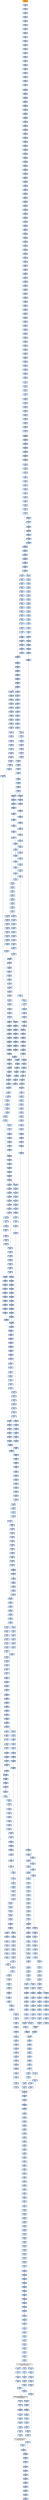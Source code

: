 strict digraph G {
	graph [bgcolor=transparent,
		name=G
	];
	node [color=lightsteelblue,
		fillcolor=lightsteelblue,
		shape=rectangle,
		style=filled
	];
	"0x004895b6"	[label="0x004895b6
movl"];
	"0x004895ba"	[label="0x004895ba
movl"];
	"0x004895b6" -> "0x004895ba"	[color="#000000"];
	"0x004892dc"	[label="0x004892dc
movl"];
	"0x004892e4"	[label="0x004892e4
movb"];
	"0x004892dc" -> "0x004892e4"	[color="#000000"];
	"0x00489929"	[label="0x00489929
cmpl"];
	"0x0048992d"	[label="0x0048992d
je"];
	"0x00489929" -> "0x0048992d"	[color="#000000"];
	"0x004894f0"	[label="0x004894f0
movl"];
	"0x004894f5"	[label="0x004894f5
subl"];
	"0x004894f0" -> "0x004894f5"	[color="#000000"];
	"0x004894f9"	[label="0x004894f9
sarl"];
	"0x004894fc"	[label="0x004894fc
cmpl"];
	"0x004894f9" -> "0x004894fc"	[color="#000000"];
	"0x00489bf8"	[label="0x00489bf8
shll"];
	"0x00489bfb"	[label="0x00489bfb
movl"];
	"0x00489bf8" -> "0x00489bfb"	[color="#000000"];
	"0x00433800"	[label="0x00433800
pushl"];
	"0x00433801"	[label="0x00433801
pushl"];
	"0x00433800" -> "0x00433801"	[color="#000000"];
	"0x00489689"	[label="0x00489689
movl"];
	"0x0048968d"	[label="0x0048968d
movl"];
	"0x00489689" -> "0x0048968d"	[color="#000000"];
	"0x004899df"	[label="0x004899df
movl"];
	"0x004899e3"	[label="0x004899e3
movw"];
	"0x004899df" -> "0x004899e3"	[color="#000000"];
	"0x00489a88"	[label="0x00489a88
movl"];
	"0x00489a8a"	[label="0x00489a8a
movw"];
	"0x00489a88" -> "0x00489a8a"	[color="#000000"];
	"0x00489d4e"	[label="0x00489d4e
addl"];
	"0x00489d51"	[label="0x00489d51
popl"];
	"0x00489d4e" -> "0x00489d51"	[color="#000000"];
	"0x00489be4"	[label="0x00489be4
cmpl"];
	"0x00489be8"	[label="0x00489be8
jb"];
	"0x00489be4" -> "0x00489be8"	[color="#000000"];
	"0x004337c8"	[label="0x004337c8
addl"];
	"0x004337cb"	[label="0x004337cb
call"];
	"0x004337c8" -> "0x004337cb"	[color="#000000"];
	"0x00489c52"	[label="0x00489c52
shrl"];
	"0x00489c55"	[label="0x00489c55
movzwl"];
	"0x00489c52" -> "0x00489c55"	[color="#000000"];
	"0x00489aad"	[label="0x00489aad
jne"];
	"0x00489aaf"	[label="0x00489aaf
movb"];
	"0x00489aad" -> "0x00489aaf"	[color="#000000",
		label=F];
	"0x004337f7"	[label="0x004337f7
call"];
	"0x0043388a"	[label="0x0043388a
jmp"];
	"0x004337f7" -> "0x0043388a"	[color="#000000"];
	GETMODULEHANDLEA_KERNEL32_DLL	[color=lightgrey,
		fillcolor=lightgrey,
		label="GETMODULEHANDLEA_KERNEL32_DLL
GETMODULEHANDLEA"];
	"0x004337de"	[label="0x004337de
orl"];
	GETMODULEHANDLEA_KERNEL32_DLL -> "0x004337de"	[color="#000000"];
	"0x00433830"	[label="0x00433830
movl"];
	GETMODULEHANDLEA_KERNEL32_DLL -> "0x00433830"	[color="#000000"];
	"0x0041dbf9"	[label="0x0041dbf9
testl"];
	GETMODULEHANDLEA_KERNEL32_DLL -> "0x0041dbf9"	[color="#000000"];
	"0x00489a27"	[label="0x00489a27
movl"];
	"0x00489a2b"	[label="0x00489a2b
movl"];
	"0x00489a27" -> "0x00489a2b"	[color="#000000"];
	"0x00489408"	[label="0x00489408
movl"];
	"0x0048940c"	[label="0x0048940c
movw"];
	"0x00489408" -> "0x0048940c"	[color="#000000"];
	"0x00489c86"	[label="0x00489c86
subw"];
	"0x00489c89"	[label="0x00489c89
movl"];
	"0x00489c86" -> "0x00489c89"	[color="#000000"];
	"0x00489936"	[label="0x00489936
shll"];
	"0x00489939"	[label="0x00489939
shll"];
	"0x00489936" -> "0x00489939"	[color="#000000"];
	"0x00489ad9"	[label="0x00489ad9
jle"];
	"0x00489ae0"	[label="0x00489ae0
movl"];
	"0x00489ad9" -> "0x00489ae0"	[color="#000000",
		label=T];
	"0x00489adb"	[label="0x00489adb
movl"];
	"0x00489ad9" -> "0x00489adb"	[color="#000000",
		label=F];
	"0x00489664"	[label="0x00489664
movl"];
	"0x00489668"	[label="0x00489668
sarl"];
	"0x00489664" -> "0x00489668"	[color="#000000"];
	"0x004898a1"	[label="0x004898a1
movzwl"];
	"0x004898a4"	[label="0x004898a4
imull"];
	"0x004898a1" -> "0x004898a4"	[color="#000000"];
	"0x00489bfe"	[label="0x00489bfe
addl"];
	"0x00489c03"	[label="0x00489c03
movl"];
	"0x00489bfe" -> "0x00489c03"	[color="#000000"];
	"0x00489b3a"	[label="0x00489b3a
cmpl"];
	"0x00489b3c"	[label="0x00489b3c
jae"];
	"0x00489b3a" -> "0x00489b3c"	[color="#000000"];
	"0x004892b5"	[label="0x004892b5
movb"];
	"0x004892b7"	[label="0x004892b7
stosb"];
	"0x004892b5" -> "0x004892b7"	[color="#000000"];
	"0x0043386b"	[label="0x0043386b
addl"];
	"0x00433871"	[label="0x00433871
movb"];
	"0x0043386b" -> "0x00433871"	[color="#000000"];
	"0x004896d3"	[label="0x004896d3
je"];
	"0x004896d9"	[label="0x004896d9
movzbl"];
	"0x004896d3" -> "0x004896d9"	[color="#000000",
		label=F];
	"0x0048963b"	[label="0x0048963b
shll"];
	"0x0048963e"	[label="0x0048963e
incl"];
	"0x0048963b" -> "0x0048963e"	[color="#000000"];
	"0x004894ce"	[label="0x004894ce
shll"];
	"0x004894d1"	[label="0x004894d1
incl"];
	"0x004894ce" -> "0x004894d1"	[color="#000000"];
	"0x004895cb"	[label="0x004895cb
cmpl"];
	"0x004895d0"	[label="0x004895d0
movl"];
	"0x004895cb" -> "0x004895d0"	[color="#000000"];
	"0x00489416"	[label="0x00489416
imull"];
	"0x00489419"	[label="0x00489419
cmpl"];
	"0x00489416" -> "0x00489419"	[color="#000000"];
	"0x0048960c"	[label="0x0048960c
shrw"];
	"0x00489610"	[label="0x00489610
subw"];
	"0x0048960c" -> "0x00489610"	[color="#000000"];
	"0x00433873"	[label="0x00433873
stosb"];
	"0x00433871" -> "0x00433873"	[color="#000000"];
	"0x00489372"	[label="0x00489372
movl"];
	"0x00489376"	[label="0x00489376
movw"];
	"0x00489372" -> "0x00489376"	[color="#000000"];
	"0x004899b2"	[label="0x004899b2
movl"];
	"0x004899b4"	[label="0x004899b4
shrl"];
	"0x004899b2" -> "0x004899b4"	[color="#000000"];
	"0x00489471"	[label="0x00489471
movl"];
	"0x00489475"	[label="0x00489475
jle"];
	"0x00489471" -> "0x00489475"	[color="#000000"];
	"0x0048985b"	[label="0x0048985b
subl"];
	"0x0048985d"	[label="0x0048985d
subl"];
	"0x0048985b" -> "0x0048985d"	[color="#000000"];
	"0x0048927f"	[label="0x0048927f
cmpl"];
	"0x00489281"	[label="0x00489281
jae"];
	"0x0048927f" -> "0x00489281"	[color="#000000"];
	"0x00489259"	[label="0x00489259
movw"];
	"0x0048925c"	[label="0x0048925c
shll"];
	"0x00489259" -> "0x0048925c"	[color="#000000"];
	"0x00489b16"	[label="0x00489b16
je"];
	"0x00489b1c"	[label="0x00489b1c
shll"];
	"0x00489b16" -> "0x00489b1c"	[color="#000000",
		label=F];
	"0x00489567"	[label="0x00489567
movzbl"];
	"0x0048956a"	[label="0x0048956a
shll"];
	"0x00489567" -> "0x0048956a"	[color="#000000"];
	"0x00489763"	[label="0x00489763
movzwl"];
	"0x00489766"	[label="0x00489766
imull"];
	"0x00489763" -> "0x00489766"	[color="#000000"];
	"0x00489651"	[label="0x00489651
movzwl"];
	"0x00489654"	[label="0x00489654
imull"];
	"0x00489651" -> "0x00489654"	[color="#000000"];
	"0x00489a38"	[label="0x00489a38
leal"];
	"0x00489a3b"	[label="0x00489a3b
movl"];
	"0x00489a38" -> "0x00489a3b"	[color="#000000"];
	"0x00489aef"	[label="0x00489aef
leal"];
	"0x00489af6"	[label="0x00489af6
movl"];
	"0x00489aef" -> "0x00489af6"	[color="#000000"];
	"0x0048935e"	[label="0x0048935e
movzbl"];
	"0x00489362"	[label="0x00489362
addl"];
	"0x0048935e" -> "0x00489362"	[color="#000000"];
	"0x0048967e"	[label="0x0048967e
movw"];
	"0x00489685"	[label="0x00489685
movl"];
	"0x0048967e" -> "0x00489685"	[color="#000000"];
	"0x004337f6"	[label="0x004337f6
pushl"];
	"0x004337f6" -> "0x004337f7"	[color="#000000"];
	"0x00489625"	[label="0x00489625
movl"];
	"0x00489629"	[label="0x00489629
ja"];
	"0x00489625" -> "0x00489629"	[color="#000000"];
	"0x0048991d"	[label="0x0048991d
movl"];
	"0x00489921"	[label="0x00489921
cmpl"];
	"0x0048991d" -> "0x00489921"	[color="#000000"];
	"0x00489302"	[label="0x00489302
shll"];
	"0x00489304"	[label="0x00489304
movl"];
	"0x00489302" -> "0x00489304"	[color="#000000"];
	"0x004337b9"	[label="0x004337b9
jne"];
	"0x004337bb"	[label="0x004337bb
movl"];
	"0x004337b9" -> "0x004337bb"	[color="#000000",
		label=F];
	"0x0048942c"	[label="0x0048942c
movb"];
	"0x00489430"	[label="0x00489430
sarl"];
	"0x0048942c" -> "0x00489430"	[color="#000000"];
	"0x004898b2"	[label="0x004898b2
subl"];
	"0x004898b4"	[label="0x004898b4
movl"];
	"0x004898b2" -> "0x004898b4"	[color="#000000"];
	"0x0048966f"	[label="0x0048966f
leal"];
	"0x00489672"	[label="0x00489672
movl"];
	"0x0048966f" -> "0x00489672"	[color="#000000"];
	"0x0048995a"	[label="0x0048995a
subl"];
	"0x0048995c"	[label="0x0048995c
shll"];
	"0x0048995a" -> "0x0048995c"	[color="#000000"];
	"0x004894e2"	[label="0x004894e2
movzwl"];
	"0x004894e5"	[label="0x004894e5
imull"];
	"0x004894e2" -> "0x004894e5"	[color="#000000"];
	"0x0048994d"	[label="0x0048994d
cmpl"];
	"0x0048994f"	[label="0x0048994f
jae"];
	"0x0048994d" -> "0x0048994f"	[color="#000000"];
	"0x00489b79"	[label="0x00489b79
cmpl"];
	"0x00489b7c"	[label="0x00489b7c
movl"];
	"0x00489b79" -> "0x00489b7c"	[color="#000000"];
	"0x0048947b"	[label="0x0048947b
movl"];
	"0x00489475" -> "0x0048947b"	[color="#000000",
		label=F];
	"0x00489545"	[label="0x00489545
leal"];
	"0x00489475" -> "0x00489545"	[color="#000000",
		label=T];
	"0x004899d1"	[label="0x004899d1
sarl"];
	"0x004899d4"	[label="0x004899d4
movl"];
	"0x004899d1" -> "0x004899d4"	[color="#000000"];
	"0x004895ca"	[label="0x004895ca
incl"];
	"0x004895ca" -> "0x004895cb"	[color="#000000"];
	"0x004895d4"	[label="0x004895d4
jg"];
	"0x004895d0" -> "0x004895d4"	[color="#000000"];
	"0x00489517"	[label="0x00489517
leal"];
	"0x0048951a"	[label="0x0048951a
shrw"];
	"0x00489517" -> "0x0048951a"	[color="#000000"];
	"0x00489433"	[label="0x00489433
movl"];
	"0x00489438"	[label="0x00489438
leal"];
	"0x00489433" -> "0x00489438"	[color="#000000"];
	"0x00489885"	[label="0x00489885
movzbl"];
	"0x00489888"	[label="0x00489888
shll"];
	"0x00489885" -> "0x00489888"	[color="#000000"];
	"0x00489b31"	[label="0x00489b31
shrl"];
	"0x00489b34"	[label="0x00489b34
movzwl"];
	"0x00489b31" -> "0x00489b34"	[color="#000000"];
	"0x00433802"	[label="0x00433802
pushl"];
	"0x00433804"	[label="0x00433804
pushl"];
	"0x00433802" -> "0x00433804"	[color="#000000"];
	"0x00489bf1"	[label="0x00489bf1
decl"];
	"0x00489be8" -> "0x00489bf1"	[color="#000000",
		label=T];
	"0x00489bea"	[label="0x00489bea
subl"];
	"0x00489be8" -> "0x00489bea"	[color="#000000",
		label=F];
	"0x004897cd"	[label="0x004897cd
subl"];
	"0x004897cf"	[label="0x004897cf
subl"];
	"0x004897cd" -> "0x004897cf"	[color="#000000"];
	"0x00433832"	[label="0x00433832
lodsb"];
	"0x00433833"	[label="0x00433833
orb"];
	"0x00433832" -> "0x00433833"	[color="#000000"];
	"0x004898ab"	[label="0x004898ab
movl"];
	"0x004898ad"	[label="0x004898ad
movl"];
	"0x004898ab" -> "0x004898ad"	[color="#000000"];
	"0x00489b27"	[label="0x00489b27
incl"];
	"0x00489b28"	[label="0x00489b28
orl"];
	"0x00489b27" -> "0x00489b28"	[color="#000000"];
	"0x00433835"	[label="0x00433835
movb"];
	"0x00433833" -> "0x00433835"	[color="#000000"];
	"0x0048964a"	[label="0x0048964a
movw"];
	"0x0048964a" -> "0x00489651"	[color="#000000"];
	"0x00489bfb" -> "0x00489bfe"	[color="#000000"];
	"0x00489a00"	[label="0x00489a00
movl"];
	"0x00489a02"	[label="0x00489a02
movl"];
	"0x00489a00" -> "0x00489a02"	[color="#000000"];
	"0x004898bb"	[label="0x004898bb
leal"];
	"0x004898be"	[label="0x004898be
movw"];
	"0x004898bb" -> "0x004898be"	[color="#000000"];
	"0x00489602"	[label="0x00489602
subl"];
	"0x00489604"	[label="0x00489604
movl"];
	"0x00489602" -> "0x00489604"	[color="#000000"];
	"0x00489c7a"	[label="0x00489c7a
subl"];
	"0x00489c7e"	[label="0x00489c7e
subl"];
	"0x00489c7a" -> "0x00489c7e"	[color="#000000"];
	"0x00489927"	[label="0x00489927
ja"];
	"0x00489927" -> "0x00489929"	[color="#000000",
		label=F];
	"0x0048993f"	[label="0x0048993f
movw"];
	"0x00489927" -> "0x0048993f"	[color="#000000",
		label=T];
	"0x0048974e"	[label="0x0048974e
shll"];
	"0x00489751"	[label="0x00489751
shll"];
	"0x0048974e" -> "0x00489751"	[color="#000000"];
	"0x00489944"	[label="0x00489944
shrl"];
	"0x00489947"	[label="0x00489947
movzwl"];
	"0x00489944" -> "0x00489947"	[color="#000000"];
	"0x0041dbfd"	[label="0x0041dbfd
pushl"];
	"0x0041dc02"	[label="0x0041dc02
pushl"];
	"0x0041dbfd" -> "0x0041dc02"	[color="#000000"];
	"0x0043386a"	[label="0x0043386a
popl"];
	"0x0043386a" -> "0x0043386b"	[color="#000000"];
	"0x00489736"	[label="0x00489736
cmpl"];
	"0x0048973c"	[label="0x0048973c
leal"];
	"0x00489736" -> "0x0048973c"	[color="#000000"];
	"0x00489cba"	[label="0x00489cba
movl"];
	"0x00489cbe"	[label="0x00489cbe
addl"];
	"0x00489cba" -> "0x00489cbe"	[color="#000000"];
	"0x0048976b"	[label="0x0048976b
jae"];
	"0x0048976b" -> "0x004897cd"	[color="#000000",
		label=T];
	"0x0048976d"	[label="0x0048976d
subl"];
	"0x0048976b" -> "0x0048976d"	[color="#000000",
		label=F];
	"0x004895a2"	[label="0x004895a2
subl"];
	"0x004895a4"	[label="0x004895a4
movl"];
	"0x004895a2" -> "0x004895a4"	[color="#000000"];
	"0x00433809"	[label="0x00433809
call"];
	VIRTUALPROTECT_KERNEL32	[color=lightgrey,
		fillcolor=lightgrey,
		label="VIRTUALPROTECT_KERNEL32
VIRTUALPROTECT"];
	"0x00433809" -> VIRTUALPROTECT_KERNEL32	[color="#000000"];
	"0x0048945d"	[label="0x0048945d
addl"];
	"0x0048945f"	[label="0x0048945f
imull"];
	"0x0048945d" -> "0x0048945f"	[color="#000000"];
	"0x00489465"	[label="0x00489465
cmpl"];
	"0x0048945f" -> "0x00489465"	[color="#000000"];
	"0x00489260"	[label="0x00489260
pushl"];
	"0x00489261"	[label="0x00489261
addl"];
	"0x00489260" -> "0x00489261"	[color="#000000"];
	"0x00489444"	[label="0x00489444
movl"];
	"0x00489448"	[label="0x00489448
andl"];
	"0x00489444" -> "0x00489448"	[color="#000000"];
	"0x00489364"	[label="0x00489364
shll"];
	"0x00489366"	[label="0x00489366
leal"];
	"0x00489364" -> "0x00489366"	[color="#000000"];
	"0x004896a8"	[label="0x004896a8
jmp"];
	"0x004896a8" -> "0x00489921"	[color="#000000"];
	"0x00489c5b"	[label="0x00489c5b
cmpl"];
	"0x00489c5d"	[label="0x00489c5d
jae"];
	"0x00489c5b" -> "0x00489c5d"	[color="#000000"];
	"0x004895bc"	[label="0x004895bc
movl"];
	"0x004895ba" -> "0x004895bc"	[color="#000000"];
	"0x004894df"	[label="0x004894df
shrl"];
	"0x004894df" -> "0x004894e2"	[color="#000000"];
	"0x004894f7"	[label="0x004894f7
movl"];
	"0x004894f7" -> "0x004894f9"	[color="#000000"];
	"0x004898a7"	[label="0x004898a7
cmpl"];
	"0x004898a4" -> "0x004898a7"	[color="#000000"];
	"0x00489919"	[label="0x00489919
leal"];
	"0x00489919" -> "0x0048991d"	[color="#000000"];
	"0x004894a1"	[label="0x004894a1
andl"];
	"0x004894a7"	[label="0x004894a7
cmpl"];
	"0x004894a1" -> "0x004894a7"	[color="#000000"];
	"0x0048922a"	[label="0x0048922a
subl"];
	"0x0048922c"	[label="0x0048922c
lodsb"];
	"0x0048922a" -> "0x0048922c"	[color="#000000"];
	"0x00489662"	[label="0x00489662
subl"];
	"0x00489662" -> "0x00489664"	[color="#000000"];
	"0x0048974b"	[label="0x0048974b
movzbl"];
	"0x0048974b" -> "0x0048974e"	[color="#000000"];
	"0x00489440"	[label="0x00489440
movw"];
	"0x00489440" -> "0x00489444"	[color="#000000"];
	"0x0048973f"	[label="0x0048973f
ja"];
	"0x0048973c" -> "0x0048973f"	[color="#000000"];
	"0x004895ad"	[label="0x004895ad
subw"];
	"0x004895b0"	[label="0x004895b0
movw"];
	"0x004895ad" -> "0x004895b0"	[color="#000000"];
	"0x0048956d"	[label="0x0048956d
incl"];
	"0x0048956a" -> "0x0048956d"	[color="#000000"];
	"0x00489b70"	[label="0x00489b70
movl"];
	"0x00489b74"	[label="0x00489b74
jne"];
	"0x00489b70" -> "0x00489b74"	[color="#000000"];
	"0x00489aff"	[label="0x00489aff
leal"];
	"0x00489b02"	[label="0x00489b02
movl"];
	"0x00489aff" -> "0x00489b02"	[color="#000000"];
	"0x00489820"	[label="0x00489820
movl"];
	"0x00489822"	[label="0x00489822
shrl"];
	"0x00489820" -> "0x00489822"	[color="#000000"];
	"0x004898d3"	[label="0x004898d3
shrw"];
	"0x004898d7"	[label="0x004898d7
subw"];
	"0x004898d3" -> "0x004898d7"	[color="#000000"];
	"0x00489bee"	[label="0x00489bee
orl"];
	"0x00489bee" -> "0x00489bf1"	[color="#000000"];
	"0x00489356"	[label="0x00489356
movl"];
	"0x00489356" -> "0x0048935e"	[color="#000000"];
	"0x00489a6d"	[label="0x00489a6d
movzwl"];
	"0x00489a70"	[label="0x00489a70
imull"];
	"0x00489a6d" -> "0x00489a70"	[color="#000000"];
	"0x00489a1d"	[label="0x00489a1d
movw"];
	"0x00489a21"	[label="0x00489a21
addl"];
	"0x00489a1d" -> "0x00489a21"	[color="#000000"];
	"0x00489b08"	[label="0x00489b08
cmpl"];
	"0x00489b10"	[label="0x00489b10
ja"];
	"0x00489b08" -> "0x00489b10"	[color="#000000"];
	"0x00489b24"	[label="0x00489b24
shll"];
	"0x00489b24" -> "0x00489b27"	[color="#000000"];
	"0x00489ac5"	[label="0x00489ac5
movl"];
	"0x00489ac9"	[label="0x00489ac9
jg"];
	"0x00489ac5" -> "0x00489ac9"	[color="#000000"];
	"0x00489b7f"	[label="0x00489b7f
jle"];
	"0x00489b7c" -> "0x00489b7f"	[color="#000000"];
	"0x004894d8"	[label="0x004894d8
movw"];
	"0x004894d8" -> "0x004894df"	[color="#000000"];
	"0x00489a2f"	[label="0x00489a2f
movl"];
	"0x00489a2b" -> "0x00489a2f"	[color="#000000"];
	"0x00489ba1"	[label="0x00489ba1
shll"];
	"0x00489ba3"	[label="0x00489ba3
addl"];
	"0x00489ba1" -> "0x00489ba3"	[color="#000000"];
	"0x00489c6a"	[label="0x00489c6a
sarl"];
	"0x00489c6d"	[label="0x00489c6d
leal"];
	"0x00489c6a" -> "0x00489c6d"	[color="#000000"];
	"0x00489a8d"	[label="0x00489a8d
jmp"];
	"0x00489aa4"	[label="0x00489aa4
movl"];
	"0x00489a8d" -> "0x00489aa4"	[color="#000000"];
	"0x00489760"	[label="0x00489760
shrl"];
	"0x00489760" -> "0x00489763"	[color="#000000"];
	"0x00489961"	[label="0x00489961
sarl"];
	"0x0048995c" -> "0x00489961"	[color="#000000"];
	"0x0048947f"	[label="0x0048947f
subl"];
	"0x0048947b" -> "0x0048947f"	[color="#000000"];
	"0x00489901"	[label="0x00489901
movl"];
	"0x00489905"	[label="0x00489905
xorl"];
	"0x00489901" -> "0x00489905"	[color="#000000"];
	"0x00489698"	[label="0x00489698
setg"];
	"0x0048969b"	[label="0x0048969b
addl"];
	"0x00489698" -> "0x0048969b"	[color="#000000"];
	"0x00489c8d"	[label="0x00489c8d
movw"];
	"0x00489c91"	[label="0x00489c91
movl"];
	"0x00489c8d" -> "0x00489c91"	[color="#000000"];
	"0x00489248"	[label="0x00489248
movl"];
	"0x0048924a"	[label="0x0048924a
leal"];
	"0x00489248" -> "0x0048924a"	[color="#000000"];
	"0x004895a9"	[label="0x004895a9
shrw"];
	"0x004895a9" -> "0x004895ad"	[color="#000000"];
	"0x004893b2"	[label="0x004893b2
orl"];
	"0x004893b4"	[label="0x004893b4
cmpl"];
	"0x004893b2" -> "0x004893b4"	[color="#000000"];
	"0x00489452"	[label="0x00489452
movl"];
	"0x00489457"	[label="0x00489457
subl"];
	"0x00489452" -> "0x00489457"	[color="#000000"];
	"0x00489ab3"	[label="0x00489ab3
movl"];
	"0x00489aaf" -> "0x00489ab3"	[color="#000000"];
	"0x00489984"	[label="0x00489984
movl"];
	"0x00489986"	[label="0x00489986
shrw"];
	"0x00489984" -> "0x00489986"	[color="#000000"];
	"0x00489a67"	[label="0x00489a67
movw"];
	"0x00489a6a"	[label="0x00489a6a
shrl"];
	"0x00489a67" -> "0x00489a6a"	[color="#000000"];
	"0x00489cb4"	[label="0x00489cb4
je"];
	"0x00489cb6"	[label="0x00489cb6
movl"];
	"0x00489cb4" -> "0x00489cb6"	[color="#000000",
		label=F];
	"0x004899cc"	[label="0x004899cc
shll"];
	"0x004899cc" -> "0x004899d1"	[color="#000000"];
	"0x00489c22"	[label="0x00489c22
movl"];
	"0x00489c26"	[label="0x00489c26
addl"];
	"0x00489c22" -> "0x00489c26"	[color="#000000"];
	"0x00489619"	[label="0x00489619
movw"];
	"0x0048961d"	[label="0x0048961d
movl"];
	"0x00489619" -> "0x0048961d"	[color="#000000"];
	"0x00489a12"	[label="0x00489a12
subw"];
	"0x00489a15"	[label="0x00489a15
movl"];
	"0x00489a12" -> "0x00489a15"	[color="#000000"];
	"0x00489c78"	[label="0x00489c78
jmp"];
	"0x00489c99"	[label="0x00489c99
movl"];
	"0x00489c78" -> "0x00489c99"	[color="#000000"];
	"0x00489ba5"	[label="0x00489ba5
movl"];
	"0x00489ba8"	[label="0x00489ba8
leal"];
	"0x00489ba5" -> "0x00489ba8"	[color="#000000"];
	"0x0048980a"	[label="0x0048980a
je"];
	"0x00489810"	[label="0x00489810
movzbl"];
	"0x0048980a" -> "0x00489810"	[color="#000000",
		label=F];
	"0x00489b9b"	[label="0x00489b9b
jg"];
	"0x00489b9d"	[label="0x00489b9d
movl"];
	"0x00489b9b" -> "0x00489b9d"	[color="#000000",
		label=F];
	"0x00489bb9"	[label="0x00489bb9
leal"];
	"0x00489b9b" -> "0x00489bb9"	[color="#000000",
		label=T];
	"0x00489391"	[label="0x00489391
movl"];
	"0x00489393"	[label="0x00489393
addl"];
	"0x00489391" -> "0x00489393"	[color="#000000"];
	"0x0043375b"	[label="0x0043375b
orl"];
	"0x0043375d"	[label="0x0043375d
pushl"];
	"0x0043375b" -> "0x0043375d"	[color="#000000"];
	"0x004892c9"	[label="0x004892c9
jmp"];
	"0x00489d56"	[label="0x00489d56
jmp"];
	"0x004892c9" -> "0x00489d56"	[color="#000000"];
	"0x00489d54"	[label="0x00489d54
popl"];
	"0x00489d55"	[label="0x00489d55
ret"];
	"0x00489d54" -> "0x00489d55"	[color="#000000"];
	"0x00489c36"	[label="0x00489c36
je"];
	"0x00489c3c"	[label="0x00489c3c
shll"];
	"0x00489c36" -> "0x00489c3c"	[color="#000000",
		label=F];
	"0x0048921e"	[label="0x0048921e
pushl"];
	"0x0048921f"	[label="0x0048921f
pushl"];
	"0x0048921e" -> "0x0048921f"	[color="#000000"];
	"0x004892af"	[label="0x004892af
addl"];
	"0x004892af" -> "0x004892b5"	[color="#000000"];
	"0x00489b06"	[label="0x00489b06
addl"];
	"0x00489b06" -> "0x00489b08"	[color="#000000"];
	"0x0048921c"	[label="0x0048921c
movl"];
	"0x0048921c" -> "0x0048921e"	[color="#000000"];
	"0x0048967a"	[label="0x0048967a
movl"];
	"0x0048967a" -> "0x0048967e"	[color="#000000"];
	"0x00489c17"	[label="0x00489c17
movl"];
	"0x00489c1c"	[label="0x00489c1c
movl"];
	"0x00489c17" -> "0x00489c1c"	[color="#000000"];
	"0x0048944c"	[label="0x0048944c
movl"];
	"0x00489450"	[label="0x00489450
shll"];
	"0x0048944c" -> "0x00489450"	[color="#000000"];
	"0x00489cce"	[label="0x00489cce
movl"];
	"0x00489cd0"	[label="0x00489cd0
subl"];
	"0x00489cce" -> "0x00489cd0"	[color="#000000"];
	"0x00489cff"	[label="0x00489cff
movl"];
	"0x00489d06"	[label="0x00489d06
cmpl"];
	"0x00489cff" -> "0x00489d06"	[color="#000000"];
	"0x00489cd4"	[label="0x00489cd4
addl"];
	"0x00489cd0" -> "0x00489cd4"	[color="#000000"];
	"0x00489ad7"	[label="0x00489ad7
movl"];
	"0x00489ad7" -> "0x00489ad9"	[color="#000000"];
	"0x00489521"	[label="0x00489521
cmpl"];
	"0x00489526"	[label="0x00489526
movw"];
	"0x00489521" -> "0x00489526"	[color="#000000"];
	"0x00489cc1"	[label="0x00489cc1
cmpl"];
	"0x00489cc5"	[label="0x00489cc5
ja"];
	"0x00489cc1" -> "0x00489cc5"	[color="#000000"];
	"0x00489b49"	[label="0x00489b49
sarl"];
	"0x00489b4c"	[label="0x00489b4c
leal"];
	"0x00489b49" -> "0x00489b4c"	[color="#000000"];
	"0x00489bde"	[label="0x00489bde
shrl"];
	"0x00489be2"	[label="0x00489be2
addl"];
	"0x00489bde" -> "0x00489be2"	[color="#000000"];
	"0x0048948e"	[label="0x0048948e
movl"];
	"0x00489492"	[label="0x00489492
shll"];
	"0x0048948e" -> "0x00489492"	[color="#000000"];
	"0x00433837"	[label="0x00433837
movb"];
	"0x0043383a"	[label="0x0043383a
jne"];
	"0x00433837" -> "0x0043383a"	[color="#000000"];
	"0x00489cb6" -> "0x00489cba"	[color="#000000"];
	"0x004897ee"	[label="0x004897ee
movl"];
	"0x004897f2"	[label="0x004897f2
subw"];
	"0x004897ee" -> "0x004897f2"	[color="#000000"];
	"0x00489806"	[label="0x00489806
cmpl"];
	"0x00489806" -> "0x0048980a"	[color="#000000"];
	"0x004898da"	[label="0x004898da
movl"];
	"0x004898d7" -> "0x004898da"	[color="#000000"];
	"0x004894bc"	[label="0x004894bc
cmpl"];
	"0x004894c0"	[label="0x004894c0
je"];
	"0x004894bc" -> "0x004894c0"	[color="#000000"];
	"0x00433863"	[label="0x00433863
jmp"];
	"0x0043383c"	[label="0x0043383c
lodsb"];
	"0x00433863" -> "0x0043383c"	[color="#000000"];
	"0x004337e0"	[label="0x004337e0
je"];
	"0x004337de" -> "0x004337e0"	[color="#000000"];
	"0x00489854"	[label="0x00489854
jmp"];
	"0x004898f9"	[label="0x004898f9
movl"];
	"0x00489854" -> "0x004898f9"	[color="#000000"];
	"0x00489996"	[label="0x00489996
ja"];
	"0x004899ae"	[label="0x004899ae
movw"];
	"0x00489996" -> "0x004899ae"	[color="#000000",
		label=T];
	"0x00489998"	[label="0x00489998
cmpl"];
	"0x00489996" -> "0x00489998"	[color="#000000",
		label=F];
	"0x00433758"	[label="0x00433758
movl"];
	"0x00433758" -> "0x0043375b"	[color="#000000"];
	"0x00489825"	[label="0x00489825
movw"];
	"0x0048982c"	[label="0x0048982c
movzwl"];
	"0x00489825" -> "0x0048982c"	[color="#000000"];
	"0x004892a9"	[label="0x004892a9
call"];
	"0x004892ae"	[label="0x004892ae
popl"];
	"0x004892a9" -> "0x004892ae"	[color="#000000"];
	"0x004894af"	[label="0x004894af
leal"];
	"0x004894b3"	[label="0x004894b3
movl"];
	"0x004894af" -> "0x004894b3"	[color="#000000"];
	"0x004897b4"	[label="0x004897b4
subl"];
	"0x004897b8"	[label="0x004897b8
movb"];
	"0x004897b4" -> "0x004897b8"	[color="#000000"];
	"0x00489274"	[label="0x00489274
subl"];
	"0x00489276"	[label="0x00489276
movl"];
	"0x00489274" -> "0x00489276"	[color="#000000"];
	"0x004337b1"	[label="0x004337b1
subl"];
	"0x004337b6"	[label="0x004337b6
cmpb"];
	"0x004337b1" -> "0x004337b6"	[color="#000000"];
	"0x0048985f"	[label="0x0048985f
movl"];
	"0x00489861"	[label="0x00489861
shrw"];
	"0x0048985f" -> "0x00489861"	[color="#000000"];
	"0x00489448" -> "0x0048944c"	[color="#000000"];
	"0x004898b8"	[label="0x004898b8
sarl"];
	"0x004898b4" -> "0x004898b8"	[color="#000000"];
	"0x004899c1"	[label="0x004899c1
movl"];
	"0x004899c5"	[label="0x004899c5
movl"];
	"0x004899c1" -> "0x004899c5"	[color="#000000"];
	"0x00489a61"	[label="0x00489a61
orl"];
	"0x00489a63"	[label="0x00489a63
movl"];
	"0x00489a61" -> "0x00489a63"	[color="#000000"];
	"0x00489c58"	[label="0x00489c58
imull"];
	"0x00489c55" -> "0x00489c58"	[color="#000000"];
	"0x004894ec"	[label="0x004894ec
movl"];
	"0x004894ec" -> "0x004894f0"	[color="#000000"];
	"0x004898f5"	[label="0x004898f5
movl"];
	"0x004898f5" -> "0x004898f9"	[color="#000000"];
	"0x004897e1"	[label="0x004897e1
jmp"];
	"0x004897e1" -> "0x00489905"	[color="#000000"];
	"0x00489b6b"	[label="0x00489b6b
movl"];
	"0x00489b6f"	[label="0x00489b6f
decl"];
	"0x00489b6b" -> "0x00489b6f"	[color="#000000"];
	"0x00489865"	[label="0x00489865
subw"];
	"0x00489861" -> "0x00489865"	[color="#000000"];
	"0x00489501"	[label="0x00489501
leal"];
	"0x004894fc" -> "0x00489501"	[color="#000000"];
	"0x0048981c"	[label="0x0048981c
movl"];
	"0x0048981c" -> "0x00489820"	[color="#000000"];
	"0x00489bae"	[label="0x00489bae
addl"];
	"0x00489bb3"	[label="0x00489bb3
movl"];
	"0x00489bae" -> "0x00489bb3"	[color="#000000"];
	"0x00489c4e"	[label="0x00489c4e
movw"];
	"0x00489c4e" -> "0x00489c52"	[color="#000000"];
	"0x004893c4"	[label="0x004893c4
jae"];
	"0x004893ca"	[label="0x004893ca
movl"];
	"0x004893c4" -> "0x004893ca"	[color="#000000",
		label=F];
	"0x00489bdb"	[label="0x00489bdb
incl"];
	"0x00489bdc"	[label="0x00489bdc
orl"];
	"0x00489bdb" -> "0x00489bdc"	[color="#000000"];
	"0x004898e9"	[label="0x004898e9
movl"];
	"0x004898ed"	[label="0x004898ed
movl"];
	"0x004898e9" -> "0x004898ed"	[color="#000000"];
	"0x00489cac"	[label="0x00489cac
movl"];
	"0x00489b7f" -> "0x00489cac"	[color="#000000",
		label=T];
	"0x00489b85"	[label="0x00489b85
movl"];
	"0x00489b7f" -> "0x00489b85"	[color="#000000",
		label=F];
	"0x00489c20"	[label="0x00489c20
addl"];
	"0x00489c1c" -> "0x00489c20"	[color="#000000"];
	"0x00489a73"	[label="0x00489a73
cmpl"];
	"0x00489a75"	[label="0x00489a75
jae"];
	"0x00489a73" -> "0x00489a75"	[color="#000000"];
	"0x004896dc"	[label="0x004896dc
shll"];
	"0x004896df"	[label="0x004896df
shll"];
	"0x004896dc" -> "0x004896df"	[color="#000000"];
	"0x00489c89" -> "0x00489c8d"	[color="#000000"];
	"0x0048920d"	[label="0x0048920d
movl"];
	"0x0048920f"	[label="0x0048920f
lodsw"];
	"0x0048920d" -> "0x0048920f"	[color="#000000"];
	"0x00489c30"	[label="0x00489c30
ja"];
	"0x00489c32"	[label="0x00489c32
cmpl"];
	"0x00489c30" -> "0x00489c32"	[color="#000000",
		label=F];
	"0x00489c4a"	[label="0x00489c4a
movl"];
	"0x00489c30" -> "0x00489c4a"	[color="#000000",
		label=T];
	"0x004894b7"	[label="0x004894b7
leal"];
	"0x004894ba"	[label="0x004894ba
ja"];
	"0x004894b7" -> "0x004894ba"	[color="#000000"];
	"0x004895fe"	[label="0x004895fe
movl"];
	"0x004895fe" -> "0x00489602"	[color="#000000"];
	"0x00489bac"	[label="0x00489bac
subl"];
	"0x00489bac" -> "0x00489bae"	[color="#000000"];
	"0x00489387"	[label="0x00489387
xorl"];
	"0x00489389"	[label="0x00489389
movl"];
	"0x00489387" -> "0x00489389"	[color="#000000"];
	"0x004893f0"	[label="0x004893f0
cmpl"];
	"0x004893f4"	[label="0x004893f4
je"];
	"0x004893f0" -> "0x004893f4"	[color="#000000"];
	"0x004894c6"	[label="0x004894c6
shll"];
	"0x004894cb"	[label="0x004894cb
movzbl"];
	"0x004894c6" -> "0x004894cb"	[color="#000000"];
	"0x004897c4"	[label="0x004897c4
movl"];
	"0x004897c8"	[label="0x004897c8
jmp"];
	"0x004897c4" -> "0x004897c8"	[color="#000000"];
	"0x0048997e"	[label="0x0048997e
jmp"];
	"0x004899f2"	[label="0x004899f2
movl"];
	"0x0048997e" -> "0x004899f2"	[color="#000000"];
	"0x00489859"	[label="0x00489859
movl"];
	"0x00489859" -> "0x0048985b"	[color="#000000"];
	"0x00489c82"	[label="0x00489c82
shrw"];
	"0x00489c82" -> "0x00489c86"	[color="#000000"];
	"0x00489b2a"	[label="0x00489b2a
movl"];
	"0x00489b2e"	[label="0x00489b2e
movw"];
	"0x00489b2a" -> "0x00489b2e"	[color="#000000"];
	"0x00489335"	[label="0x00489335
movl"];
	"0x0048933a"	[label="0x0048933a
movl"];
	"0x00489335" -> "0x0048933a"	[color="#000000"];
	"0x00489813"	[label="0x00489813
shll"];
	"0x00489810" -> "0x00489813"	[color="#000000"];
	"0x0043383a" -> "0x0043383c"	[color="#000000",
		label=F];
	"0x00489256"	[label="0x00489256
movl"];
	"0x00489258"	[label="0x00489258
pushl"];
	"0x00489256" -> "0x00489258"	[color="#000000"];
	"0x0048925f"	[label="0x0048925f
pushl"];
	"0x0048925c" -> "0x0048925f"	[color="#000000"];
	"0x004897bf"	[label="0x004897bf
movb"];
	"0x004897c3"	[label="0x004897c3
incl"];
	"0x004897bf" -> "0x004897c3"	[color="#000000"];
	"0x004893fa"	[label="0x004893fa
shll"];
	"0x004893f4" -> "0x004893fa"	[color="#000000",
		label=F];
	"0x00489bf2"	[label="0x00489bf2
jne"];
	"0x00489bf1" -> "0x00489bf2"	[color="#000000"];
	"0x00489c48"	[label="0x00489c48
orl"];
	"0x00489c48" -> "0x00489c4a"	[color="#000000"];
	"0x004898c9"	[label="0x004898c9
jmp"];
	"0x004898f1"	[label="0x004898f1
movl"];
	"0x004898c9" -> "0x004898f1"	[color="#000000"];
	"0x0048949a"	[label="0x0048949a
leal"];
	"0x0048949d"	[label="0x0048949d
movl"];
	"0x0048949a" -> "0x0048949d"	[color="#000000"];
	"0x00489613"	[label="0x00489613
cmpl"];
	"0x00489610" -> "0x00489613"	[color="#000000"];
	"0x00433806"	[label="0x00433806
pushl"];
	"0x00433804" -> "0x00433806"	[color="#000000"];
	"0x00489816"	[label="0x00489816
shll"];
	"0x00489819"	[label="0x00489819
incl"];
	"0x00489816" -> "0x00489819"	[color="#000000"];
	"0x00433830" -> "0x00433832"	[color="#000000"];
	"0x00489b02" -> "0x00489b06"	[color="#000000"];
	"0x004895f9"	[label="0x004895f9
jmp"];
	"0x004895f9" -> "0x00489cff"	[color="#000000"];
	"0x004896d9" -> "0x004896dc"	[color="#000000"];
	"0x00489691"	[label="0x00489691
xorl"];
	"0x00489693"	[label="0x00489693
cmpl"];
	"0x00489691" -> "0x00489693"	[color="#000000"];
	"0x004899e7"	[label="0x004899e7
leal"];
	"0x004899ee"	[label="0x004899ee
movl"];
	"0x004899e7" -> "0x004899ee"	[color="#000000"];
	"0x00489b9d" -> "0x00489ba1"	[color="#000000"];
	"0x00489c32" -> "0x00489c36"	[color="#000000"];
	"0x00489b91"	[label="0x00489b91
orl"];
	"0x00489b94"	[label="0x00489b94
cmpl"];
	"0x00489b91" -> "0x00489b94"	[color="#000000"];
	"0x0048966b"	[label="0x0048966b
movl"];
	"0x00489668" -> "0x0048966b"	[color="#000000"];
	"0x004892e9"	[label="0x004892e9
movl"];
	"0x004892f0"	[label="0x004892f0
leal"];
	"0x004892e9" -> "0x004892f0"	[color="#000000"];
	"0x004899ae" -> "0x004899b2"	[color="#000000"];
	"0x004896e2"	[label="0x004896e2
incl"];
	"0x004896e3"	[label="0x004896e3
orl"];
	"0x004896e2" -> "0x004896e3"	[color="#000000"];
	"0x004899ba"	[label="0x004899ba
imull"];
	"0x004899bd"	[label="0x004899bd
cmpl"];
	"0x004899ba" -> "0x004899bd"	[color="#000000"];
	"0x00489c0f"	[label="0x00489c0f
movl"];
	"0x00489c0f" -> "0x00489c17"	[color="#000000"];
	"0x00489c41"	[label="0x00489c41
movzbl"];
	"0x00489c3c" -> "0x00489c41"	[color="#000000"];
	"0x00489703"	[label="0x00489703
movl"];
	"0x00489708"	[label="0x00489708
movl"];
	"0x00489703" -> "0x00489708"	[color="#000000"];
	"0x0048950b"	[label="0x0048950b
je"];
	"0x0048950d"	[label="0x0048950d
jmp"];
	"0x0048950b" -> "0x0048950d"	[color="#000000",
		label=F];
	"0x0048952f"	[label="0x0048952f
cmpl"];
	"0x0048950b" -> "0x0048952f"	[color="#000000",
		label=T];
	"0x004897da"	[label="0x004897da
movw"];
	"0x004897da" -> "0x004897e1"	[color="#000000"];
	"0x00489a93"	[label="0x00489a93
subl"];
	"0x00489a95"	[label="0x00489a95
movl"];
	"0x00489a93" -> "0x00489a95"	[color="#000000"];
	"0x00489b5a"	[label="0x00489b5a
subl"];
	"0x00489b5c"	[label="0x00489b5c
movl"];
	"0x00489b5a" -> "0x00489b5c"	[color="#000000"];
	"0x00489556"	[label="0x00489556
ja"];
	"0x00489570"	[label="0x00489570
movl"];
	"0x00489556" -> "0x00489570"	[color="#000000",
		label=T];
	"0x00489558"	[label="0x00489558
cmpl"];
	"0x00489556" -> "0x00489558"	[color="#000000",
		label=F];
	"0x00489a3f"	[label="0x00489a3f
addl"];
	"0x00489a3b" -> "0x00489a3f"	[color="#000000"];
	"0x004892ce"	[label="0x004892ce
pushl"];
	"0x004892cf"	[label="0x004892cf
pushl"];
	"0x004892ce" -> "0x004892cf"	[color="#000000"];
	"0x00489a60"	[label="0x00489a60
incl"];
	"0x00489a60" -> "0x00489a61"	[color="#000000"];
	"0x00489843"	[label="0x00489843
sarl"];
	"0x00489846"	[label="0x00489846
leal"];
	"0x00489843" -> "0x00489846"	[color="#000000"];
	"0x00489641"	[label="0x00489641
movl"];
	"0x00489645"	[label="0x00489645
movl"];
	"0x00489641" -> "0x00489645"	[color="#000000"];
	"0x0041dbfb"	[label="0x0041dbfb
je"];
	"0x0041dbfb" -> "0x0041dbfd"	[color="#000000",
		label=F];
	"0x00489d0a"	[label="0x00489d0a
jb"];
	"0x00489d06" -> "0x00489d0a"	[color="#000000"];
	"0x0048941b"	[label="0x0048941b
jae"];
	"0x0048941b" -> "0x004895fe"	[color="#000000",
		label=T];
	"0x00489421"	[label="0x00489421
movl"];
	"0x0048941b" -> "0x00489421"	[color="#000000",
		label=F];
	"0x0048932f"	[label="0x0048932f
movl"];
	"0x0048932f" -> "0x00489335"	[color="#000000"];
	"0x004337a0"	[label="0x004337a0
movl"];
	"0x004337a2"	[label="0x004337a2
addl"];
	"0x004337a0" -> "0x004337a2"	[color="#000000"];
	"0x0041dc03"	[label="0x0041dc03
call"];
	GETPROCADDRESS_KERNEL32_DLL	[color=lightgrey,
		fillcolor=lightgrey,
		label="GETPROCADDRESS_KERNEL32_DLL
GETPROCADDRESS"];
	"0x0041dc03" -> GETPROCADDRESS_KERNEL32_DLL	[color="#000000"];
	"0x004899bf"	[label="0x004899bf
jae"];
	"0x004899bf" -> "0x004899c1"	[color="#000000",
		label=F];
	"0x004899fc"	[label="0x004899fc
subl"];
	"0x004899bf" -> "0x004899fc"	[color="#000000",
		label=T];
	"0x00489c47"	[label="0x00489c47
incl"];
	"0x00489c47" -> "0x00489c48"	[color="#000000"];
	"0x00489d4c"	[label="0x00489d4c
movl"];
	"0x00489d4c" -> "0x00489d4e"	[color="#000000"];
	"0x00489255"	[label="0x00489255
pushl"];
	"0x00489255" -> "0x00489256"	[color="#000000"];
	"0x0048965b"	[label="0x0048965b
movl"];
	"0x0048965d"	[label="0x0048965d
movl"];
	"0x0048965b" -> "0x0048965d"	[color="#000000"];
	"0x0043379a"	[label="0x0043379a
popl"];
	"0x0043379b"	[label="0x0043379b
addl"];
	"0x0043379a" -> "0x0043379b"	[color="#000000"];
	"0x00489745"	[label="0x00489745
je"];
	"0x00489745" -> "0x0048974b"	[color="#000000",
		label=F];
	"0x00489769"	[label="0x00489769
cmpl"];
	"0x00489769" -> "0x0048976b"	[color="#000000"];
	"0x0048931d"	[label="0x0048931d
movzbl"];
	"0x00489320"	[label="0x00489320
movl"];
	"0x0048931d" -> "0x00489320"	[color="#000000"];
	"0x00433820"	[label="0x00433820
movl"];
	"0x00433822"	[label="0x00433822
lodsl"];
	"0x00433820" -> "0x00433822"	[color="#000000"];
	"0x00489771"	[label="0x00489771
sarl"];
	"0x00489776"	[label="0x00489776
movl"];
	"0x00489771" -> "0x00489776"	[color="#000000"];
	"0x004896eb"	[label="0x004896eb
shrl"];
	"0x004896ee"	[label="0x004896ee
movw"];
	"0x004896eb" -> "0x004896ee"	[color="#000000"];
	"0x00489bdc" -> "0x00489bde"	[color="#000000"];
	"0x00489ce2"	[label="0x00489ce2
movb"];
	"0x00489ce6"	[label="0x00489ce6
movb"];
	"0x00489ce2" -> "0x00489ce6"	[color="#000000"];
	"0x00489ae4"	[label="0x00489ae4
shll"];
	"0x00489ae0" -> "0x00489ae4"	[color="#000000"];
	"0x00489264"	[label="0x00489264
pushl"];
	"0x00489261" -> "0x00489264"	[color="#000000"];
	"0x00489727"	[label="0x00489727
movl"];
	"0x0048972b"	[label="0x0048972b
movl"];
	"0x00489727" -> "0x0048972b"	[color="#000000"];
	"0x00489b68"	[label="0x00489b68
movw"];
	"0x00489b68" -> "0x00489b6b"	[color="#000000"];
	"0x00489a4b"	[label="0x00489a4b
cmpl"];
	"0x00489a4f"	[label="0x00489a4f
je"];
	"0x00489a4b" -> "0x00489a4f"	[color="#000000"];
	"0x00489425"	[label="0x00489425
movl"];
	"0x00489421" -> "0x00489425"	[color="#000000"];
	"0x00489b3e"	[label="0x00489b3e
movl"];
	"0x00489b42"	[label="0x00489b42
movl"];
	"0x00489b3e" -> "0x00489b42"	[color="#000000"];
	"0x00433859"	[label="0x00433859
xorb"];
	"0x0043385b"	[label="0x0043385b
movb"];
	"0x00433859" -> "0x0043385b"	[color="#000000"];
	"0x00489413"	[label="0x00489413
movzwl"];
	"0x00489413" -> "0x00489416"	[color="#000000"];
	"0x00489a21" -> "0x00489a27"	[color="#000000"];
	"0x00433865"	[label="0x00433865
call"];
	"0x00433865" -> "0x0043386a"	[color="#000000"];
	"0x0048933e"	[label="0x0048933e
movl"];
	"0x00489346"	[label="0x00489346
movl"];
	"0x0048933e" -> "0x00489346"	[color="#000000"];
	"0x0048987b"	[label="0x0048987b
cmpl"];
	"0x0048987f"	[label="0x0048987f
je"];
	"0x0048987b" -> "0x0048987f"	[color="#000000"];
	"0x00489a5a"	[label="0x00489a5a
movzbl"];
	"0x00489a5d"	[label="0x00489a5d
shll"];
	"0x00489a5a" -> "0x00489a5d"	[color="#000000"];
	"0x00489562"	[label="0x00489562
shll"];
	"0x00489562" -> "0x00489567"	[color="#000000"];
	"0x00489590"	[label="0x00489590
movl"];
	"0x00489592"	[label="0x00489592
sarl"];
	"0x00489590" -> "0x00489592"	[color="#000000"];
	"0x004893b7"	[label="0x004893b7
jle"];
	"0x004893b4" -> "0x004893b7"	[color="#000000"];
	"0x00489635"	[label="0x00489635
movzbl"];
	"0x00489638"	[label="0x00489638
shll"];
	"0x00489635" -> "0x00489638"	[color="#000000"];
	"0x004337c0"	[label="0x004337c0
subl"];
	"0x004337c2"	[label="0x004337c2
movw"];
	"0x004337c0" -> "0x004337c2"	[color="#000000"];
	"0x0048979a"	[label="0x0048979a
movl"];
	"0x004897a1"	[label="0x004897a1
movl"];
	"0x0048979a" -> "0x004897a1"	[color="#000000"];
	"0x004892f7"	[label="0x004892f7
movl"];
	"0x004892fc"	[label="0x004892fc
movzbl"];
	"0x004892f7" -> "0x004892fc"	[color="#000000"];
	"0x004896b9"	[label="0x004896b9
movl"];
	"0x004896bd"	[label="0x004896bd
subw"];
	"0x004896b9" -> "0x004896bd"	[color="#000000"];
	"0x00489211"	[label="0x00489211
shll"];
	"0x0048920f" -> "0x00489211"	[color="#000000"];
	"0x0043383f"	[label="0x0043383f
je"];
	"0x0043383f" -> "0x00433822"	[color="#000000",
		label=T];
	"0x004894c0" -> "0x004894c6"	[color="#000000",
		label=F];
	"0x004896cd"	[label="0x004896cd
ja"];
	"0x004896e5"	[label="0x004896e5
movl"];
	"0x004896cd" -> "0x004896e5"	[color="#000000",
		label=T];
	"0x004896cf"	[label="0x004896cf
cmpl"];
	"0x004896cd" -> "0x004896cf"	[color="#000000",
		label=F];
	"0x00489caf"	[label="0x00489caf
incl"];
	"0x00489cb0"	[label="0x00489cb0
movl"];
	"0x00489caf" -> "0x00489cb0"	[color="#000000"];
	"0x004898c5"	[label="0x004898c5
movl"];
	"0x004898c5" -> "0x004898c9"	[color="#000000"];
	"0x00489c70"	[label="0x00489c70
movw"];
	"0x00489c74"	[label="0x00489c74
movl"];
	"0x00489c70" -> "0x00489c74"	[color="#000000"];
	"0x0048956e"	[label="0x0048956e
orl"];
	"0x0048956e" -> "0x00489570"	[color="#000000"];
	"0x00489ad4"	[label="0x00489ad4
cmpl"];
	"0x00489ad4" -> "0x00489ad7"	[color="#000000"];
	"0x00489a8f"	[label="0x00489a8f
subl"];
	"0x00489a8f" -> "0x00489a93"	[color="#000000"];
	"0x004899ac"	[label="0x004899ac
orl"];
	"0x004899ac" -> "0x004899ae"	[color="#000000"];
	"0x00489a9e"	[label="0x00489a9e
movw"];
	"0x00489aa1"	[label="0x00489aa1
leal"];
	"0x00489a9e" -> "0x00489aa1"	[color="#000000"];
	"0x00489c96"	[label="0x00489c96
orl"];
	"0x00489c96" -> "0x00489c99"	[color="#000000"];
	"0x004899ca"	[label="0x004899ca
subl"];
	"0x004899c5" -> "0x004899ca"	[color="#000000"];
	"0x00489244"	[label="0x00489244
shll"];
	"0x00489246"	[label="0x00489246
popl"];
	"0x00489244" -> "0x00489246"	[color="#000000"];
	"0x00489719"	[label="0x00489719
leal"];
	"0x0048971c"	[label="0x0048971c
movl"];
	"0x00489719" -> "0x0048971c"	[color="#000000"];
	"0x00489d43"	[label="0x00489d43
movl"];
	"0x00489d45"	[label="0x00489d45
movl"];
	"0x00489d43" -> "0x00489d45"	[color="#000000"];
	"0x0043385e"	[label="0x0043385e
lodsb"];
	"0x0043385f"	[label="0x0043385f
orb"];
	"0x0043385e" -> "0x0043385f"	[color="#000000"];
	"0x00489bf4"	[label="0x00489bf4
movl"];
	"0x00489bf4" -> "0x00489bf8"	[color="#000000"];
	"0x00489430" -> "0x00489433"	[color="#000000"];
	"0x004896ad"	[label="0x004896ad
movl"];
	"0x004896af"	[label="0x004896af
subl"];
	"0x004896ad" -> "0x004896af"	[color="#000000"];
	"0x004893c0"	[label="0x004893c0
cmpl"];
	"0x004893c0" -> "0x004893c4"	[color="#000000"];
	"0x00489bbc"	[label="0x00489bbc
cmpl"];
	"0x00489bb9" -> "0x00489bbc"	[color="#000000"];
	"0x00489c80"	[label="0x00489c80
movl"];
	"0x00489c80" -> "0x00489c82"	[color="#000000"];
	"0x0043379b" -> "0x004337a0"	[color="#000000"];
	"0x0048954c"	[label="0x0048954c
addl"];
	"0x0048954e"	[label="0x0048954e
cmpl"];
	"0x0048954c" -> "0x0048954e"	[color="#000000"];
	"0x004895d6"	[label="0x004895d6
movl"];
	"0x004895de"	[label="0x004895de
jmp"];
	"0x004895d6" -> "0x004895de"	[color="#000000"];
	"0x0048990c"	[label="0x0048990c
movl"];
	"0x00489910"	[label="0x00489910
setg"];
	"0x0048990c" -> "0x00489910"	[color="#000000"];
	"0x0043381f"	[label="0x0043381f
popl"];
	"0x0043381f" -> "0x00433820"	[color="#000000"];
	"0x00489aa9"	[label="0x00489aa9
movl"];
	"0x00489aa9" -> "0x00489aad"	[color="#000000"];
	"0x00489868"	[label="0x00489868
movl"];
	"0x00489865" -> "0x00489868"	[color="#000000"];
	"0x00489bb7"	[label="0x00489bb7
jmp"];
	"0x00489bb7" -> "0x00489c0f"	[color="#000000"];
	"0x004899b7"	[label="0x004899b7
movzwl"];
	"0x004899b4" -> "0x004899b7"	[color="#000000"];
	"0x00489bb3" -> "0x00489bb7"	[color="#000000"];
	"0x00489269"	[label="0x00489269
pushl"];
	"0x0048926a"	[label="0x0048926a
pushl"];
	"0x00489269" -> "0x0048926a"	[color="#000000"];
	"0x0048988b"	[label="0x0048988b
shll"];
	"0x0048988e"	[label="0x0048988e
incl"];
	"0x0048988b" -> "0x0048988e"	[color="#000000"];
	"0x00489bf2" -> "0x00489bf4"	[color="#000000",
		label=F];
	"0x004893ee"	[label="0x004893ee
ja"];
	"0x004893ee" -> "0x00489408"	[color="#000000",
		label=T];
	"0x004893ee" -> "0x004893f0"	[color="#000000",
		label=F];
	"0x00489266"	[label="0x00489266
addl"];
	"0x00489266" -> "0x00489269"	[color="#000000"];
	"0x004893a0"	[label="0x004893a0
cmpl"];
	"0x004893a4"	[label="0x004893a4
je"];
	"0x004893a0" -> "0x004893a4"	[color="#000000"];
	"0x00489982"	[label="0x00489982
subl"];
	"0x00489982" -> "0x00489984"	[color="#000000"];
	"0x00489a41"	[label="0x00489a41
cmpl"];
	"0x00489a49"	[label="0x00489a49
ja"];
	"0x00489a41" -> "0x00489a49"	[color="#000000"];
	"0x0048923d"	[label="0x0048923d
addb"];
	"0x0048923f"	[label="0x0048923f
movl"];
	"0x0048923d" -> "0x0048923f"	[color="#000000"];
	"0x0048956d" -> "0x0048956e"	[color="#000000"];
	"0x00489535"	[label="0x00489535
jle"];
	"0x0048953b"	[label="0x0048953b
jmp"];
	"0x00489535" -> "0x0048953b"	[color="#000000",
		label=F];
	"0x00489265"	[label="0x00489265
pushl"];
	"0x00489265" -> "0x00489266"	[color="#000000"];
	"0x004897a8"	[label="0x004897a8
leal"];
	"0x004897ac"	[label="0x004897ac
movl"];
	"0x004897a8" -> "0x004897ac"	[color="#000000"];
	"0x00489ca6"	[label="0x00489ca6
jne"];
	"0x00489ca6" -> "0x00489cac"	[color="#000000",
		label=F];
	"0x00489cac" -> "0x00489caf"	[color="#000000"];
	"0x00489c0b"	[label="0x00489c0b
movl"];
	"0x00489c03" -> "0x00489c0b"	[color="#000000"];
	"0x0048926b"	[label="0x0048926b
call"];
	"0x0048926a" -> "0x0048926b"	[color="#000000"];
	"0x0048923f" -> "0x00489244"	[color="#000000"];
	"0x004898cb"	[label="0x004898cb
movl"];
	"0x004898cd"	[label="0x004898cd
subl"];
	"0x004898cb" -> "0x004898cd"	[color="#000000"];
	"0x00489b76"	[label="0x00489b76
leal"];
	"0x00489b76" -> "0x00489b79"	[color="#000000"];
	"0x00489b62"	[label="0x00489b62
subw"];
	"0x00489b65"	[label="0x00489b65
leal"];
	"0x00489b62" -> "0x00489b65"	[color="#000000"];
	"0x00489720"	[label="0x00489720
movw"];
	"0x0048971c" -> "0x00489720"	[color="#000000"];
	"0x00489bc6"	[label="0x00489bc6
cmpl"];
	"0x00489bca"	[label="0x00489bca
je"];
	"0x00489bc6" -> "0x00489bca"	[color="#000000"];
	"0x0048951e"	[label="0x0048951e
subw"];
	"0x0048951a" -> "0x0048951e"	[color="#000000"];
	"0x00489b8b"	[label="0x00489b8b
andl"];
	"0x00489b8e"	[label="0x00489b8e
leal"];
	"0x00489b8b" -> "0x00489b8e"	[color="#000000"];
	"0x004899dc"	[label="0x004899dc
leal"];
	"0x004899dc" -> "0x004899df"	[color="#000000"];
	"0x00489c63"	[label="0x00489c63
movl"];
	"0x00489c68"	[label="0x00489c68
subl"];
	"0x00489c63" -> "0x00489c68"	[color="#000000"];
	"0x00489504"	[label="0x00489504
movw"];
	"0x00489501" -> "0x00489504"	[color="#000000"];
	"0x004893e1"	[label="0x004893e1
addl"];
	"0x004893e3"	[label="0x004893e3
cmpl"];
	"0x004893e1" -> "0x004893e3"	[color="#000000"];
	"0x00489b4f"	[label="0x00489b4f
movw"];
	"0x00489b52"	[label="0x00489b52
movl"];
	"0x00489b4f" -> "0x00489b52"	[color="#000000"];
	"0x00489ba8" -> "0x00489bac"	[color="#000000"];
	"0x004892ae" -> "0x004892af"	[color="#000000"];
	"0x00489405"	[label="0x00489405
incl"];
	"0x00489406"	[label="0x00489406
orl"];
	"0x00489405" -> "0x00489406"	[color="#000000"];
	"0x00489a85"	[label="0x00489a85
leal"];
	"0x00489a85" -> "0x00489a88"	[color="#000000"];
	"0x004337a7"	[label="0x004337a7
addl"];
	"0x004337aa"	[label="0x004337aa
popl"];
	"0x004337a7" -> "0x004337aa"	[color="#000000"];
	"0x0048955c"	[label="0x0048955c
je"];
	"0x0048955c" -> "0x00489562"	[color="#000000",
		label=F];
	"0x004894ea"	[label="0x004894ea
jae"];
	"0x004894ea" -> "0x004894ec"	[color="#000000",
		label=F];
	"0x0048950f"	[label="0x0048950f
subl"];
	"0x004894ea" -> "0x0048950f"	[color="#000000",
		label=T];
	"0x004337c6"	[label="0x004337c6
addl"];
	"0x004337c2" -> "0x004337c6"	[color="#000000"];
	"0x0048977e"	[label="0x0048977e
cmpl"];
	"0x00489783"	[label="0x00489783
leal"];
	"0x0048977e" -> "0x00489783"	[color="#000000"];
	"0x00489247"	[label="0x00489247
popl"];
	"0x00489246" -> "0x00489247"	[color="#000000"];
	"0x00489c44"	[label="0x00489c44
shll"];
	"0x00489c44" -> "0x00489c47"	[color="#000000"];
	"0x00489272"	[label="0x00489272
popl"];
	"0x00489273"	[label="0x00489273
popl"];
	"0x00489272" -> "0x00489273"	[color="#000000"];
	"0x0048923c"	[label="0x0048923c
pushl"];
	"0x0048923c" -> "0x0048923d"	[color="#000000"];
	"0x00489a9b"	[label="0x00489a9b
subw"];
	"0x00489a9b" -> "0x00489a9e"	[color="#000000"];
	"0x00489496"	[label="0x00489496
movl"];
	"0x00489492" -> "0x00489496"	[color="#000000"];
	"0x004897b0"	[label="0x004897b0
movl"];
	"0x004897ac" -> "0x004897b0"	[color="#000000"];
	"0x0043383d"	[label="0x0043383d
orb"];
	"0x0043383c" -> "0x0043383d"	[color="#000000"];
	"0x00489258" -> "0x00489259"	[color="#000000"];
	"0x00489795"	[label="0x00489795
cmpl"];
	"0x00489795" -> "0x0048979a"	[color="#000000"];
	"0x0048963f"	[label="0x0048963f
orl"];
	"0x0048963e" -> "0x0048963f"	[color="#000000"];
	"0x00489a6a" -> "0x00489a6d"	[color="#000000"];
	"0x004893ff"	[label="0x004893ff
movzbl"];
	"0x004893fa" -> "0x004893ff"	[color="#000000"];
	"0x0048948a"	[label="0x0048948a
movzbl"];
	"0x0048948a" -> "0x0048948e"	[color="#000000"];
	"0x0048975e"	[label="0x0048975e
movl"];
	"0x0048975e" -> "0x00489760"	[color="#000000"];
	"0x00489cee"	[label="0x00489cee
je"];
	"0x00489cee" -> "0x00489cff"	[color="#000000",
		label=T];
	"0x00489312"	[label="0x00489312
movl"];
	"0x00489316"	[label="0x00489316
movl"];
	"0x00489312" -> "0x00489316"	[color="#000000"];
	"0x00489793"	[label="0x00489793
xorl"];
	"0x00489793" -> "0x00489795"	[color="#000000"];
	"0x004897e8"	[label="0x004897e8
subl"];
	"0x004897ea"	[label="0x004897ea
shrw"];
	"0x004897e8" -> "0x004897ea"	[color="#000000"];
	"0x004897d1"	[label="0x004897d1
movl"];
	"0x004897cf" -> "0x004897d1"	[color="#000000"];
	"0x00489300"	[label="0x00489300
movl"];
	"0x00489300" -> "0x00489302"	[color="#000000"];
	"0x00489834"	[label="0x00489834
jae"];
	"0x00489834" -> "0x00489859"	[color="#000000",
		label=T];
	"0x00489836"	[label="0x00489836
movl"];
	"0x00489834" -> "0x00489836"	[color="#000000",
		label=F];
	"0x00489a49" -> "0x00489a4b"	[color="#000000",
		label=F];
	"0x00489a49" -> "0x00489a63"	[color="#000000",
		label=T];
	"0x00489b87"	[label="0x00489b87
movl"];
	"0x00489b89"	[label="0x00489b89
sarl"];
	"0x00489b87" -> "0x00489b89"	[color="#000000"];
	"0x004895c3"	[label="0x004895c3
movb"];
	"0x004895c7"	[label="0x004895c7
movb"];
	"0x004895c3" -> "0x004895c7"	[color="#000000"];
	"0x0048994a"	[label="0x0048994a
imull"];
	"0x00489947" -> "0x0048994a"	[color="#000000"];
	"0x004896b5"	[label="0x004896b5
shrw"];
	"0x004896b5" -> "0x004896b9"	[color="#000000"];
	"0x004897ea" -> "0x004897ee"	[color="#000000"];
	"0x00489410"	[label="0x00489410
shrl"];
	"0x0048940c" -> "0x00489410"	[color="#000000"];
	"0x00489513"	[label="0x00489513
subl"];
	"0x00489515"	[label="0x00489515
movl"];
	"0x00489513" -> "0x00489515"	[color="#000000"];
	"0x00489aa1" -> "0x00489aa4"	[color="#000000"];
	"0x004898cf"	[label="0x004898cf
subl"];
	"0x004898cd" -> "0x004898cf"	[color="#000000"];
	"0x00489bd5"	[label="0x00489bd5
movzbl"];
	"0x00489bd8"	[label="0x00489bd8
shll"];
	"0x00489bd5" -> "0x00489bd8"	[color="#000000"];
	"0x0043385b" -> "0x0043385e"	[color="#000000"];
	"0x004896e9"	[label="0x004896e9
movl"];
	"0x004896e5" -> "0x004896e9"	[color="#000000"];
	"0x00489647"	[label="0x00489647
shrl"];
	"0x00489645" -> "0x00489647"	[color="#000000"];
	"0x004891fb"	[color=lightgrey,
		fillcolor=orange,
		label="0x004891fb
pusha"];
	"0x004891fc"	[label="0x004891fc
call"];
	"0x004891fb" -> "0x004891fc"	[color="#000000"];
	"0x00489214"	[label="0x00489214
movl"];
	"0x00489216"	[label="0x00489216
pushl"];
	"0x00489214" -> "0x00489216"	[color="#000000"];
	"0x0048960a"	[label="0x0048960a
movl"];
	"0x0048960a" -> "0x0048960c"	[color="#000000"];
	"0x004892fc" -> "0x00489300"	[color="#000000"];
	"0x00489ce9"	[label="0x00489ce9
incl"];
	"0x00489ced"	[label="0x00489ced
decl"];
	"0x00489ce9" -> "0x00489ced"	[color="#000000"];
	"0x00489804"	[label="0x00489804
ja"];
	"0x00489804" -> "0x00489806"	[color="#000000",
		label=F];
	"0x00489804" -> "0x0048981c"	[color="#000000",
		label=T];
	"0x0048943b"	[label="0x0048943b
movzbl"];
	"0x0048943b" -> "0x00489440"	[color="#000000"];
	"0x00489976"	[label="0x00489976
leal"];
	"0x0048997a"	[label="0x0048997a
movl"];
	"0x00489976" -> "0x0048997a"	[color="#000000"];
	"0x00489c7e" -> "0x00489c80"	[color="#000000"];
	"0x00489279"	[label="0x00489279
movb"];
	"0x0048927b"	[label="0x0048927b
subl"];
	"0x00489279" -> "0x0048927b"	[color="#000000"];
	"0x00489254"	[label="0x00489254
pushl"];
	"0x00489254" -> "0x00489255"	[color="#000000"];
	"0x00489b28" -> "0x00489b2a"	[color="#000000"];
	"0x004892d0"	[label="0x004892d0
pushl"];
	"0x004892d1"	[label="0x004892d1
pushl"];
	"0x004892d0" -> "0x004892d1"	[color="#000000"];
	"0x00489595"	[label="0x00489595
leal"];
	"0x00489598"	[label="0x00489598
movw"];
	"0x00489595" -> "0x00489598"	[color="#000000"];
	"0x004895e8"	[label="0x004895e8
jg"];
	"0x004895f4"	[label="0x004895f4
subl"];
	"0x004895e8" -> "0x004895f4"	[color="#000000",
		label=T];
	"0x004895ea"	[label="0x004895ea
subl"];
	"0x004895e8" -> "0x004895ea"	[color="#000000",
		label=F];
	"0x00489d10"	[label="0x00489d10
cmpl"];
	"0x00489d0a" -> "0x00489d10"	[color="#000000",
		label=F];
	"0x004337ad"	[label="0x004337ad
orb"];
	"0x004337af"	[label="0x004337af
jne"];
	"0x004337ad" -> "0x004337af"	[color="#000000"];
	"0x00489202"	[label="0x00489202
addl"];
	"0x00489207"	[label="0x00489207
movl"];
	"0x00489202" -> "0x00489207"	[color="#000000"];
	"0x004898ad" -> "0x004898b2"	[color="#000000"];
	"0x004895de" -> "0x00489cff"	[color="#000000"];
	"0x004895b4"	[label="0x004895b4
jmp"];
	"0x0048953d"	[label="0x0048953d
cmpl"];
	"0x004895b4" -> "0x0048953d"	[color="#000000"];
	"0x00489921" -> "0x00489927"	[color="#000000"];
	"0x00489b47"	[label="0x00489b47
subl"];
	"0x00489b47" -> "0x00489b49"	[color="#000000"];
	"0x00489c95"	[label="0x00489c95
incl"];
	"0x00489c95" -> "0x00489c96"	[color="#000000"];
	"0x00489583"	[label="0x00489583
jae"];
	"0x0048959e"	[label="0x0048959e
subl"];
	"0x00489583" -> "0x0048959e"	[color="#000000",
		label=T];
	"0x00489585"	[label="0x00489585
movl"];
	"0x00489583" -> "0x00489585"	[color="#000000",
		label=F];
	"0x00433807"	[label="0x00433807
movl"];
	"0x00433807" -> "0x00433809"	[color="#000000"];
	"0x004892c3"	[label="0x004892c3
popl"];
	"0x004892c4"	[label="0x004892c4
addl"];
	"0x004892c3" -> "0x004892c4"	[color="#000000"];
	"0x00489629" -> "0x00489641"	[color="#000000",
		label=T];
	"0x0048962b"	[label="0x0048962b
cmpl"];
	"0x00489629" -> "0x0048962b"	[color="#000000",
		label=F];
	"0x00433823"	[label="0x00433823
cmpl"];
	"0x00433826"	[label="0x00433826
je"];
	"0x00433823" -> "0x00433826"	[color="#000000"];
	"0x0048977a"	[label="0x0048977a
movl"];
	"0x00489776" -> "0x0048977a"	[color="#000000"];
	"0x00489b54"	[label="0x00489b54
jmp"];
	"0x00489b52" -> "0x00489b54"	[color="#000000"];
	"0x0048922d"	[label="0x0048922d
movl"];
	"0x0048922c" -> "0x0048922d"	[color="#000000"];
	"0x00433806" -> "0x00433807"	[color="#000000"];
	"0x00489647" -> "0x0048964a"	[color="#000000"];
	"0x0048921a"	[label="0x0048921a
addl"];
	"0x0048921a" -> "0x0048921c"	[color="#000000"];
	"0x004893eb"	[label="0x004893eb
leal"];
	"0x004893e3" -> "0x004893eb"	[color="#000000"];
	"0x004893ce"	[label="0x004893ce
andl"];
	"0x004893d2"	[label="0x004893d2
movl"];
	"0x004893ce" -> "0x004893d2"	[color="#000000"];
	"0x00489cbe" -> "0x00489cc1"	[color="#000000"];
	"0x00489bd0"	[label="0x00489bd0
shll"];
	"0x00489bd0" -> "0x00489bd5"	[color="#000000"];
	"0x00489b10" -> "0x00489b2a"	[color="#000000",
		label=T];
	"0x00489b12"	[label="0x00489b12
cmpl"];
	"0x00489b10" -> "0x00489b12"	[color="#000000",
		label=F];
	"0x004896fb"	[label="0x004896fb
cmpl"];
	"0x004896fd"	[label="0x004896fd
jae"];
	"0x004896fb" -> "0x004896fd"	[color="#000000"];
	"0x00489813" -> "0x00489816"	[color="#000000"];
	"0x00489b54" -> "0x00489b6b"	[color="#000000"];
	"0x0048998d"	[label="0x0048998d
cmpl"];
	"0x00489993"	[label="0x00489993
movw"];
	"0x0048998d" -> "0x00489993"	[color="#000000"];
	"0x0043375e"	[label="0x0043375e
je"];
	"0x00433795"	[label="0x00433795
call"];
	"0x0043375e" -> "0x00433795"	[color="#000000",
		label=T];
	"0x00489d52"	[label="0x00489d52
popl"];
	"0x00489d51" -> "0x00489d52"	[color="#000000"];
	"0x00489201"	[label="0x00489201
popl"];
	"0x00489201" -> "0x00489202"	[color="#000000"];
	"0x00489410" -> "0x00489413"	[color="#000000"];
	"0x004897fd"	[label="0x004897fd
movw"];
	"0x004897fd" -> "0x00489804"	[color="#000000"];
	"0x00489621"	[label="0x00489621
leal"];
	"0x0048961d" -> "0x00489621"	[color="#000000"];
	"0x00489d56" -> "0x00433758"	[color="#000000"];
	"0x004899ee" -> "0x004899f2"	[color="#000000"];
	"0x004892f3"	[label="0x004892f3
movl"];
	"0x004892f0" -> "0x004892f3"	[color="#000000"];
	"0x0048922f"	[label="0x0048922f
andb"];
	"0x0048922d" -> "0x0048922f"	[color="#000000"];
	"0x00489913"	[label="0x00489913
addl"];
	"0x00489910" -> "0x00489913"	[color="#000000"];
	"0x00489766" -> "0x00489769"	[color="#000000"];
	"0x004896a1"	[label="0x004896a1
leal"];
	"0x004896a4"	[label="0x004896a4
movl"];
	"0x004896a1" -> "0x004896a4"	[color="#000000"];
	"0x0048970a"	[label="0x0048970a
subl"];
	"0x00489708" -> "0x0048970a"	[color="#000000"];
	"0x0048954e" -> "0x00489556"	[color="#000000"];
	"0x0048988f"	[label="0x0048988f
orl"];
	"0x00489891"	[label="0x00489891
movl"];
	"0x0048988f" -> "0x00489891"	[color="#000000"];
	"0x00489a06"	[label="0x00489a06
shrw"];
	"0x00489a0a"	[label="0x00489a0a
movl"];
	"0x00489a06" -> "0x00489a0a"	[color="#000000"];
	"0x004337ab"	[label="0x004337ab
addl"];
	"0x004337aa" -> "0x004337ab"	[color="#000000"];
	"0x004897bb"	[label="0x004897bb
movb"];
	"0x004897bb" -> "0x004897bf"	[color="#000000"];
	"0x00489cc7"	[label="0x00489cc7
movl"];
	"0x00489cc7" -> "0x00489cce"	[color="#000000"];
	"0x00489a80"	[label="0x00489a80
subl"];
	"0x00489a82"	[label="0x00489a82
sarl"];
	"0x00489a80" -> "0x00489a82"	[color="#000000"];
	"0x00489a82" -> "0x00489a85"	[color="#000000"];
	"0x00489ca1"	[label="0x00489ca1
decl"];
	"0x00489ca2"	[label="0x00489ca2
movl"];
	"0x00489ca1" -> "0x00489ca2"	[color="#000000"];
	"0x00489b97"	[label="0x00489b97
movl"];
	"0x00489b97" -> "0x00489b9b"	[color="#000000"];
	"0x0048986c"	[label="0x0048986c
cmpl"];
	"0x00489868" -> "0x0048986c"	[color="#000000"];
	"0x00489ab8"	[label="0x00489ab8
shll"];
	"0x00489aba"	[label="0x00489aba
subl"];
	"0x00489ab8" -> "0x00489aba"	[color="#000000"];
	"0x004896df" -> "0x004896e2"	[color="#000000"];
	"0x00489676"	[label="0x00489676
movl"];
	"0x00489676" -> "0x0048967a"	[color="#000000"];
	"0x00433884"	[label="0x00433884
jmp"];
	"0x00433884" -> GETMODULEHANDLEA_KERNEL32_DLL	[color="#000000"];
	"0x0048942a"	[label="0x0048942a
subl"];
	"0x00489425" -> "0x0048942a"	[color="#000000"];
	"0x004895a6"	[label="0x004895a6
leal"];
	"0x004895a4" -> "0x004895a6"	[color="#000000"];
	"0x00489abc"	[label="0x00489abc
addl"];
	"0x00489aba" -> "0x00489abc"	[color="#000000"];
	"0x0048985d" -> "0x0048985f"	[color="#000000"];
	"0x0048930f"	[label="0x0048930f
shll"];
	"0x00489311"	[label="0x00489311
decl"];
	"0x0048930f" -> "0x00489311"	[color="#000000"];
	"0x00489c41" -> "0x00489c44"	[color="#000000"];
	"0x004337e2"	[label="0x004337e2
call"];
	"0x004337e2" -> "0x004337f6"	[color="#000000"];
	"0x00489270"	[label="0x00489270
movl"];
	"0x00489270" -> "0x00489272"	[color="#000000"];
	"0x00489264" -> "0x00489265"	[color="#000000"];
	"0x00489543"	[label="0x00489543
jg"];
	"0x0048953d" -> "0x00489543"	[color="#000000"];
	"0x00489311" -> "0x00489312"	[color="#000000"];
	"0x00489c91" -> "0x00489c95"	[color="#000000"];
	"0x004898fd"	[label="0x004898fd
movl"];
	"0x004898fd" -> "0x00489901"	[color="#000000"];
	"0x004892d2"	[label="0x004892d2
subl"];
	"0x004892d1" -> "0x004892d2"	[color="#000000"];
	"0x00489273" -> "0x00489274"	[color="#000000"];
	"0x004896e9" -> "0x004896eb"	[color="#000000"];
	"0x00489755"	[label="0x00489755
orl"];
	"0x00489757"	[label="0x00489757
movw"];
	"0x00489755" -> "0x00489757"	[color="#000000"];
	"0x0048965d" -> "0x00489662"	[color="#000000"];
	"0x0048959c"	[label="0x0048959c
jmp"];
	"0x00489598" -> "0x0048959c"	[color="#000000"];
	"0x00489621" -> "0x00489625"	[color="#000000"];
	"0x004898de"	[label="0x004898de
movw"];
	"0x004898e5"	[label="0x004898e5
movl"];
	"0x004898de" -> "0x004898e5"	[color="#000000"];
	"0x0048934e"	[label="0x0048934e
movl"];
	"0x00489346" -> "0x0048934e"	[color="#000000"];
	"0x00489bca" -> "0x00489bd0"	[color="#000000",
		label=F];
	"0x004892bd"	[label="0x004892bd
stosl"];
	"0x004892be"	[label="0x004892be
call"];
	"0x004892bd" -> "0x004892be"	[color="#000000"];
	"0x0048976d" -> "0x00489771"	[color="#000000"];
	"0x0048937b"	[label="0x0048937b
addl"];
	"0x00489376" -> "0x0048937b"	[color="#000000"];
	"0x00489cc5" -> "0x00489cc7"	[color="#000000",
		label=F];
	"0x00489a8a" -> "0x00489a8d"	[color="#000000"];
	"0x00489714"	[label="0x00489714
movl"];
	"0x00489716"	[label="0x00489716
sarl"];
	"0x00489714" -> "0x00489716"	[color="#000000"];
	"0x004898d1"	[label="0x004898d1
movl"];
	"0x004898d1" -> "0x004898d3"	[color="#000000"];
	"0x00489237"	[label="0x00489237
movb"];
	"0x00489239"	[label="0x00489239
lodsb"];
	"0x00489237" -> "0x00489239"	[color="#000000"];
	"0x00489234"	[label="0x00489234
shll"];
	"0x00489234" -> "0x00489237"	[color="#000000"];
	"0x00489232"	[label="0x00489232
andb"];
	"0x0048922f" -> "0x00489232"	[color="#000000"];
	"0x00489786"	[label="0x00489786
movw"];
	"0x0048978d"	[label="0x0048978d
je"];
	"0x00489786" -> "0x0048978d"	[color="#000000"];
	"0x0048998a"	[label="0x0048998a
subw"];
	"0x0048998a" -> "0x0048998d"	[color="#000000"];
	"0x004893b0"	[label="0x004893b0
incl"];
	"0x004893b1"	[label="0x004893b1
incl"];
	"0x004893b0" -> "0x004893b1"	[color="#000000"];
	"0x004895f4" -> "0x004895f9"	[color="#000000"];
	"0x0048989a"	[label="0x0048989a
movw"];
	"0x0048989a" -> "0x004898a1"	[color="#000000"];
	"0x004899fa"	[label="0x004899fa
jmp"];
	"0x004899f2" -> "0x004899fa"	[color="#000000"];
	"0x00489720" -> "0x00489727"	[color="#000000"];
	"0x0048952d"	[label="0x0048952d
je"];
	"0x00489526" -> "0x0048952d"	[color="#000000"];
	"0x004893aa"	[label="0x004893aa
movzbl"];
	"0x004893a4" -> "0x004893aa"	[color="#000000",
		label=F];
	"0x00489b3c" -> "0x00489b3e"	[color="#000000",
		label=F];
	"0x00489b56"	[label="0x00489b56
subl"];
	"0x00489b3c" -> "0x00489b56"	[color="#000000",
		label=T];
	"0x00489a5d" -> "0x00489a60"	[color="#000000"];
	"0x00489483"	[label="0x00489483
movl"];
	"0x00489483" -> "0x0048948a"	[color="#000000"];
	"0x00489b4c" -> "0x00489b4f"	[color="#000000"];
	"0x00489b12" -> "0x00489b16"	[color="#000000"];
	"0x00489a55"	[label="0x00489a55
shll"];
	"0x00489a55" -> "0x00489a5a"	[color="#000000"];
	"0x004899a2"	[label="0x004899a2
movzbl"];
	"0x004899a5"	[label="0x004899a5
shll"];
	"0x004899a2" -> "0x004899a5"	[color="#000000"];
	"0x004895bc" -> "0x004895c3"	[color="#000000"];
	"0x00489b21"	[label="0x00489b21
movzbl"];
	"0x00489b1c" -> "0x00489b21"	[color="#000000"];
	"0x00489951"	[label="0x00489951
movl"];
	"0x0048994f" -> "0x00489951"	[color="#000000",
		label=F];
	"0x00489980"	[label="0x00489980
subl"];
	"0x0048994f" -> "0x00489980"	[color="#000000",
		label=T];
	"0x00433822" -> "0x00433823"	[color="#000000"];
	"0x0048925f" -> "0x00489260"	[color="#000000"];
	"0x0048999c"	[label="0x0048999c
je"];
	"0x00489998" -> "0x0048999c"	[color="#000000"];
	"0x004895a6" -> "0x004895a9"	[color="#000000"];
	"0x004897f7"	[label="0x004897f7
cmpl"];
	"0x004897f7" -> "0x004897fd"	[color="#000000"];
	"0x004899fe"	[label="0x004899fe
subl"];
	"0x004899fe" -> "0x00489a00"	[color="#000000"];
	"0x00489419" -> "0x0048941b"	[color="#000000"];
	"0x00489543" -> "0x004895b6"	[color="#000000",
		label=T];
	"0x0048982f"	[label="0x0048982f
imull"];
	"0x00489832"	[label="0x00489832
cmpl"];
	"0x0048982f" -> "0x00489832"	[color="#000000"];
	"0x0048936c"	[label="0x0048936c
cmpl"];
	"0x00489370"	[label="0x00489370
jae"];
	"0x0048936c" -> "0x00489370"	[color="#000000"];
	"0x004337d9"	[label="0x004337d9
call"];
	"0x004337d9" -> "0x00433884"	[color="#000000"];
	"0x004894d2"	[label="0x004894d2
orl"];
	"0x004894d1" -> "0x004894d2"	[color="#000000"];
	"0x004893ad"	[label="0x004893ad
shll"];
	"0x004893ad" -> "0x004893b0"	[color="#000000"];
	"0x004897f5"	[label="0x004897f5
subl"];
	"0x004897f2" -> "0x004897f5"	[color="#000000"];
	"0x00433835" -> "0x00433837"	[color="#000000"];
	"0x00489578"	[label="0x00489578
shrl"];
	"0x0048957b"	[label="0x0048957b
movzwl"];
	"0x00489578" -> "0x0048957b"	[color="#000000"];
	"0x0048972f"	[label="0x0048972f
shll"];
	"0x0048972b" -> "0x0048972f"	[color="#000000"];
	"0x0048942a" -> "0x0048942c"	[color="#000000"];
	"0x004896f5"	[label="0x004896f5
movzwl"];
	"0x004896ee" -> "0x004896f5"	[color="#000000"];
	"0x004899e3" -> "0x004899e7"	[color="#000000"];
	"0x00489adb" -> "0x00489ae0"	[color="#000000"];
	"0x004898cf" -> "0x004898d1"	[color="#000000"];
	"0x004896c0"	[label="0x004896c0
cmpl"];
	"0x004896c6"	[label="0x004896c6
movw"];
	"0x004896c0" -> "0x004896c6"	[color="#000000"];
	"0x00489a75" -> "0x00489a8f"	[color="#000000",
		label=T];
	"0x00489a77"	[label="0x00489a77
movl"];
	"0x00489a75" -> "0x00489a77"	[color="#000000",
		label=F];
	"0x004893b9"	[label="0x004893b9
movl"];
	"0x004893b9" -> "0x004893c0"	[color="#000000"];
	"0x00489955"	[label="0x00489955
movl"];
	"0x00489951" -> "0x00489955"	[color="#000000"];
	"0x004896b1"	[label="0x004896b1
subl"];
	"0x004896b3"	[label="0x004896b3
movl"];
	"0x004896b1" -> "0x004896b3"	[color="#000000"];
	"0x0048946a"	[label="0x0048946a
leal"];
	"0x00489465" -> "0x0048946a"	[color="#000000"];
	"0x00489548"	[label="0x00489548
movl"];
	"0x00489545" -> "0x00489548"	[color="#000000"];
	"0x0048999c" -> "0x004899a2"	[color="#000000",
		label=F];
	"0x0048953b" -> "0x004895b6"	[color="#000000"];
	"0x0048945b"	[label="0x0048945b
sarl"];
	"0x00489457" -> "0x0048945b"	[color="#000000"];
	"0x00489907"	[label="0x00489907
cmpl"];
	"0x00489907" -> "0x0048990c"	[color="#000000"];
	"0x0048962f"	[label="0x0048962f
je"];
	"0x0048962b" -> "0x0048962f"	[color="#000000"];
	"0x00489ac0"	[label="0x00489ac0
cmpl"];
	"0x00489abc" -> "0x00489ac0"	[color="#000000"];
	"0x00489d55" -> "0x00489270"	[color="#000000"];
	"0x00489581"	[label="0x00489581
cmpl"];
	"0x00489581" -> "0x00489583"	[color="#000000"];
	"0x004892be" -> "0x004892c3"	[color="#000000"];
	"0x00489757" -> "0x0048975e"	[color="#000000"];
	"0x0048926b" -> "0x004892ce"	[color="#000000"];
	"0x004337a4"	[label="0x004337a4
addl"];
	"0x004337a4" -> "0x004337a7"	[color="#000000"];
	"0x0048957e"	[label="0x0048957e
imull"];
	"0x0048957b" -> "0x0048957e"	[color="#000000"];
	"0x0048934e" -> "0x00489356"	[color="#000000"];
	"0x004894f5" -> "0x004894f7"	[color="#000000"];
	"0x00489732"	[label="0x00489732
addl"];
	"0x00489732" -> "0x00489736"	[color="#000000"];
	"0x00489307"	[label="0x00489307
movl"];
	"0x0048930b"	[label="0x0048930b
movzbl"];
	"0x00489307" -> "0x0048930b"	[color="#000000"];
	"0x004898a9"	[label="0x004898a9
jae"];
	"0x004898a7" -> "0x004898a9"	[color="#000000"];
	"0x004896b3" -> "0x004896b5"	[color="#000000"];
	"0x00489d53"	[label="0x00489d53
popl"];
	"0x00489d52" -> "0x00489d53"	[color="#000000"];
	"0x00489406" -> "0x00489408"	[color="#000000"];
	"0x004895ef"	[label="0x004895ef
jmp"];
	"0x004895ea" -> "0x004895ef"	[color="#000000"];
	"0x00489d53" -> "0x00489d54"	[color="#000000"];
	"0x0048927d"	[label="0x0048927d
subl"];
	"0x0048927d" -> "0x0048927f"	[color="#000000"];
	"0x0048939a"	[label="0x0048939a
movl"];
	"0x0048939e"	[label="0x0048939e
xorl"];
	"0x0048939a" -> "0x0048939e"	[color="#000000"];
	"0x00489c58" -> "0x00489c5b"	[color="#000000"];
	"0x004892b8"	[label="0x004892b8
movl"];
	"0x004892b8" -> "0x004892bd"	[color="#000000"];
	"0x0048966b" -> "0x0048966f"	[color="#000000"];
	"0x0048920b"	[label="0x0048920b
subl"];
	"0x0048920b" -> "0x0048920d"	[color="#000000"];
	"0x0048968d" -> "0x00489691"	[color="#000000"];
	"0x004895d4" -> "0x004895d6"	[color="#000000",
		label=F];
	"0x004895e3"	[label="0x004895e3
cmpl"];
	"0x004895d4" -> "0x004895e3"	[color="#000000",
		label=T];
	"0x00489548" -> "0x0048954c"	[color="#000000"];
	"0x00489716" -> "0x00489719"	[color="#000000"];
	"0x00489a15" -> "0x00489a1d"	[color="#000000"];
	"0x00489589"	[label="0x00489589
movl"];
	"0x0048958e"	[label="0x0048958e
subl"];
	"0x00489589" -> "0x0048958e"	[color="#000000"];
	"0x00489832" -> "0x00489834"	[color="#000000"];
	"0x00489b42" -> "0x00489b47"	[color="#000000"];
	"0x004899a8"	[label="0x004899a8
shll"];
	"0x004899ab"	[label="0x004899ab
incl"];
	"0x004899a8" -> "0x004899ab"	[color="#000000"];
	"0x004895c7" -> "0x004895ca"	[color="#000000"];
	"0x0048959e" -> "0x004895a2"	[color="#000000"];
	"0x0048957e" -> "0x00489581"	[color="#000000"];
	"0x004891fc" -> "0x00489201"	[color="#000000"];
	"0x004892b7" -> "0x004892b8"	[color="#000000"];
	"0x00489cb0" -> "0x00489cb4"	[color="#000000"];
	"0x00489933"	[label="0x00489933
movzbl"];
	"0x0048992d" -> "0x00489933"	[color="#000000",
		label=F];
	"0x00489a34"	[label="0x00489a34
movl"];
	"0x00489a2f" -> "0x00489a34"	[color="#000000"];
	"0x00433826" -> "0x00433865"	[color="#000000",
		label=T];
	"0x00489be2" -> "0x00489be4"	[color="#000000"];
	"0x0048945b" -> "0x0048945d"	[color="#000000"];
	"0x00489933" -> "0x00489936"	[color="#000000"];
	"0x00489ce1"	[label="0x00489ce1
incl"];
	"0x00489ce1" -> "0x00489ce2"	[color="#000000"];
	"0x00489bd8" -> "0x00489bdb"	[color="#000000"];
	"0x0048959c" -> "0x0048953d"	[color="#000000"];
	"0x00489221"	[label="0x00489221
movb"];
	"0x00489225"	[label="0x00489225
movb"];
	"0x00489221" -> "0x00489225"	[color="#000000"];
	"0x0048996c"	[label="0x0048996c
leal"];
	"0x0048996f"	[label="0x0048996f
movw"];
	"0x0048996c" -> "0x0048996f"	[color="#000000"];
	"0x00489a97"	[label="0x00489a97
shrw"];
	"0x00489a95" -> "0x00489a97"	[color="#000000"];
	"0x00489ce8"	[label="0x00489ce8
incl"];
	"0x00489ce8" -> "0x00489ce9"	[color="#000000"];
	"0x004897d3"	[label="0x004897d3
shrw"];
	"0x004897d1" -> "0x004897d3"	[color="#000000"];
	"0x00489306"	[label="0x00489306
decl"];
	"0x00489304" -> "0x00489306"	[color="#000000"];
	"0x00489ac0" -> "0x00489ac5"	[color="#000000"];
	"0x00489acf"	[label="0x00489acf
addl"];
	"0x00489acf" -> "0x00489ad4"	[color="#000000"];
	"0x0048981a"	[label="0x0048981a
orl"];
	"0x00489819" -> "0x0048981a"	[color="#000000"];
	"0x0048962f" -> "0x00489635"	[color="#000000",
		label=F];
	"0x00489574"	[label="0x00489574
movw"];
	"0x00489570" -> "0x00489574"	[color="#000000"];
	"0x00489450" -> "0x00489452"	[color="#000000"];
	"0x00489c68" -> "0x00489c6a"	[color="#000000"];
	"0x00489306" -> "0x00489307"	[color="#000000"];
	"0x0048950d" -> "0x0048953d"	[color="#000000"];
	"0x00489ced" -> "0x00489cee"	[color="#000000"];
	"0x00489b5e"	[label="0x00489b5e
shrw"];
	"0x00489b5c" -> "0x00489b5e"	[color="#000000"];
	"0x004897a5"	[label="0x004897a5
setg"];
	"0x004897a1" -> "0x004897a5"	[color="#000000"];
	"0x00489972"	[label="0x00489972
movl"];
	"0x00489972" -> "0x00489976"	[color="#000000"];
	"0x00489b6f" -> "0x00489b70"	[color="#000000"];
	"0x004899bd" -> "0x004899bf"	[color="#000000"];
	"0x00489ca2" -> "0x00489ca6"	[color="#000000"];
	"0x00489316" -> "0x0048931d"	[color="#000000"];
	VIRTUALPROTECT_KERNEL32 -> "0x0043381f"	[color="#000000"];
	"0x0041dc02" -> "0x0041dc03"	[color="#000000"];
	"0x00489942"	[label="0x00489942
movl"];
	"0x00489942" -> "0x00489944"	[color="#000000"];
	"0x00489659"	[label="0x00489659
jae"];
	"0x00489659" -> "0x0048965b"	[color="#000000",
		label=F];
	"0x00489659" -> "0x004896ad"	[color="#000000",
		label=T];
	"0x00489741"	[label="0x00489741
cmpl"];
	"0x00489741" -> "0x00489745"	[color="#000000"];
	"0x00489ae7"	[label="0x00489ae7
movl"];
	"0x00489ae7" -> "0x00489aef"	[color="#000000"];
	"0x00489879"	[label="0x00489879
ja"];
	"0x00489879" -> "0x0048987b"	[color="#000000",
		label=F];
	"0x00489879" -> "0x00489891"	[color="#000000",
		label=T];
	"0x00489592" -> "0x00489595"	[color="#000000"];
	"0x004894e8"	[label="0x004894e8
cmpl"];
	"0x004894e5" -> "0x004894e8"	[color="#000000"];
	"0x00489b21" -> "0x00489b24"	[color="#000000"];
	"0x004897f5" -> "0x004897f7"	[color="#000000"];
	"0x004337fc"	[label="0x004337fc
orl"];
	"0x004337fe"	[label="0x004337fe
je"];
	"0x004337fc" -> "0x004337fe"	[color="#000000"];
	"0x00489327"	[label="0x00489327
movl"];
	"0x00489327" -> "0x0048932f"	[color="#000000"];
	"0x00489afa"	[label="0x00489afa
movl"];
	"0x00489af6" -> "0x00489afa"	[color="#000000"];
	"0x00489a63" -> "0x00489a67"	[color="#000000"];
	"0x004337cb" -> "0x004337d9"	[color="#000000"];
	"0x00433861"	[label="0x00433861
jne"];
	"0x00433861" -> "0x00433863"	[color="#000000",
		label=F];
	"0x00489251"	[label="0x00489251
pushl"];
	"0x00489252"	[label="0x00489252
subl"];
	"0x00489251" -> "0x00489252"	[color="#000000"];
	"0x0043383d" -> "0x0043383f"	[color="#000000"];
	"0x004896af" -> "0x004896b1"	[color="#000000"];
	"0x004894cb" -> "0x004894ce"	[color="#000000"];
	"0x00489366" -> "0x0048936c"	[color="#000000"];
	"0x004896fd" -> "0x00489703"	[color="#000000",
		label=F];
	"0x004897e6"	[label="0x004897e6
movl"];
	"0x004896fd" -> "0x004897e6"	[color="#000000",
		label=T];
	"0x004337fe" -> "0x00433800"	[color="#000000",
		label=F];
	"0x0048930b" -> "0x0048930f"	[color="#000000"];
	"0x004893aa" -> "0x004893ad"	[color="#000000"];
	"0x004893da"	[label="0x004893da
shll"];
	"0x004893dd"	[label="0x004893dd
movl"];
	"0x004893da" -> "0x004893dd"	[color="#000000"];
	"0x004893b1" -> "0x004893b2"	[color="#000000"];
	"0x0048947f" -> "0x00489483"	[color="#000000"];
	"0x00489a34" -> "0x00489a38"	[color="#000000"];
	"0x00489895"	[label="0x00489895
movl"];
	"0x00489891" -> "0x00489895"	[color="#000000"];
	"0x00489c5d" -> "0x00489c7a"	[color="#000000",
		label=T];
	"0x00489c5f"	[label="0x00489c5f
movl"];
	"0x00489c5d" -> "0x00489c5f"	[color="#000000",
		label=F];
	"0x00489218"	[label="0x00489218
subl"];
	"0x00489218" -> "0x0048921a"	[color="#000000"];
	"0x00489247" -> "0x00489248"	[color="#000000"];
	"0x004337ab" -> "0x004337ad"	[color="#000000"];
	"0x0048972f" -> "0x00489732"	[color="#000000"];
	"0x00489ab3" -> "0x00489ab8"	[color="#000000"];
	"0x00489a70" -> "0x00489a73"	[color="#000000"];
	"0x00489389" -> "0x00489391"	[color="#000000"];
	"0x00489ba3" -> "0x00489ba5"	[color="#000000"];
	"0x00489850"	[label="0x00489850
movl"];
	"0x00489850" -> "0x00489854"	[color="#000000"];
	"0x00489638" -> "0x0048963b"	[color="#000000"];
	"0x0048993d"	[label="0x0048993d
orl"];
	"0x0048993d" -> "0x0048993f"	[color="#000000"];
	"0x00489955" -> "0x0048995a"	[color="#000000"];
	"0x0048969b" -> "0x004896a1"	[color="#000000"];
	"0x00489849"	[label="0x00489849
movw"];
	"0x00489846" -> "0x00489849"	[color="#000000"];
	"0x004894ba" -> "0x004894bc"	[color="#000000",
		label=F];
	"0x004894d4"	[label="0x004894d4
movl"];
	"0x004894ba" -> "0x004894d4"	[color="#000000",
		label=T];
	"0x0048927b" -> "0x0048927d"	[color="#000000"];
	"0x004894d2" -> "0x004894d4"	[color="#000000"];
	"0x00489ae4" -> "0x00489ae7"	[color="#000000"];
	"0x004892e4" -> "0x004892e9"	[color="#000000"];
	"0x00489849" -> "0x00489850"	[color="#000000"];
	"0x00489585" -> "0x00489589"	[color="#000000"];
	"0x004897c3" -> "0x004897c4"	[color="#000000"];
	"0x00489608"	[label="0x00489608
subl"];
	"0x00489608" -> "0x0048960a"	[color="#000000"];
	"0x00489986" -> "0x0048998a"	[color="#000000"];
	"0x004893d6"	[label="0x004893d6
movl"];
	"0x004893d2" -> "0x004893d6"	[color="#000000"];
	"0x004893ca" -> "0x004893ce"	[color="#000000"];
	"0x004898a9" -> "0x004898ab"	[color="#000000",
		label=F];
	"0x004898a9" -> "0x004898cb"	[color="#000000",
		label=T];
	"0x004894a7" -> "0x004894af"	[color="#000000"];
	"0x00489822" -> "0x00489825"	[color="#000000"];
	"0x00489a4f" -> "0x00489a55"	[color="#000000",
		label=F];
	"0x00489afa" -> "0x00489aff"	[color="#000000"];
	"0x00489c4a" -> "0x00489c4e"	[color="#000000"];
	"0x004899fa" -> "0x00489a2b"	[color="#000000"];
	"0x0048993c"	[label="0x0048993c
incl"];
	"0x00489939" -> "0x0048993c"	[color="#000000"];
	"0x0048950f" -> "0x00489513"	[color="#000000"];
	"0x00489980" -> "0x00489982"	[color="#000000"];
	"0x00489c6d" -> "0x00489c70"	[color="#000000"];
	"0x00489217"	[label="0x00489217
lodsl"];
	"0x00489217" -> "0x00489218"	[color="#000000"];
	"0x0048923a"	[label="0x0048923a
orl"];
	"0x0048923a" -> "0x0048923c"	[color="#000000"];
	"0x004898e5" -> "0x004898e9"	[color="#000000"];
	"0x00489888" -> "0x0048988b"	[color="#000000"];
	"0x00489515" -> "0x00489517"	[color="#000000"];
	"0x00489897"	[label="0x00489897
shrl"];
	"0x00489895" -> "0x00489897"	[color="#000000"];
	"0x00489a0a" -> "0x00489a12"	[color="#000000"];
	"0x00489402"	[label="0x00489402
shll"];
	"0x00489402" -> "0x00489405"	[color="#000000"];
	"0x004899d4" -> "0x004899dc"	[color="#000000"];
	"0x00489ac9" -> "0x00489cb6"	[color="#000000",
		label=T];
	"0x00489ac9" -> "0x00489acf"	[color="#000000",
		label=F];
	"0x004899a5" -> "0x004899a8"	[color="#000000"];
	"0x0048978d" -> "0x00489793"	[color="#000000",
		label=F];
	"0x00489276" -> "0x00489279"	[color="#000000"];
	"0x004897e6" -> "0x004897e8"	[color="#000000"];
	"0x00489d45" -> "0x00489d4c"	[color="#000000"];
	"0x004897b8" -> "0x004897bb"	[color="#000000"];
	"0x00489b8e" -> "0x00489b91"	[color="#000000"];
	"0x004895ef" -> "0x00489cff"	[color="#000000"];
	"0x004892d5"	[label="0x004892d5
movl"];
	"0x004892d2" -> "0x004892d5"	[color="#000000"];
	"0x0048983d"	[label="0x0048983d
subl"];
	"0x0048983f"	[label="0x0048983f
movl"];
	"0x0048983d" -> "0x0048983f"	[color="#000000"];
	"0x00489b5e" -> "0x00489b62"	[color="#000000"];
	"0x0048952f" -> "0x00489535"	[color="#000000"];
	"0x004899b7" -> "0x004899ba"	[color="#000000"];
	"0x004893dd" -> "0x004893e1"	[color="#000000"];
	"0x0048970c"	[label="0x0048970c
movl"];
	"0x0048970c" -> "0x00489714"	[color="#000000"];
	"0x00489b94" -> "0x00489b97"	[color="#000000"];
	"0x00433874"	[label="0x00433874
movl"];
	"0x00433879"	[label="0x00433879
stosl"];
	"0x00433874" -> "0x00433879"	[color="#000000"];
	"0x004897d7"	[label="0x004897d7
subw"];
	"0x004897d7" -> "0x004897da"	[color="#000000"];
	"0x0048939e" -> "0x004893a0"	[color="#000000"];
	"0x004896a4" -> "0x004896a8"	[color="#000000"];
	"0x00489964"	[label="0x00489964
movl"];
	"0x00489961" -> "0x00489964"	[color="#000000"];
	"0x004898f9" -> "0x004898fd"	[color="#000000"];
	"0x00489aa8"	[label="0x00489aa8
decl"];
	"0x00489aa4" -> "0x00489aa8"	[color="#000000"];
	"0x004899fc" -> "0x004899fe"	[color="#000000"];
	"0x0048958e" -> "0x00489590"	[color="#000000"];
	"0x004892f3" -> "0x004892f7"	[color="#000000"];
	"0x0048970a" -> "0x0048970c"	[color="#000000"];
	"0x00433795" -> "0x0043379a"	[color="#000000"];
	"0x00489239" -> "0x0048923a"	[color="#000000"];
	"0x0048997a" -> "0x0048997e"	[color="#000000"];
	"0x00489370" -> "0x00489372"	[color="#000000",
		label=F];
	"0x004894b3" -> "0x004894b7"	[color="#000000"];
	"0x0041dbf9" -> "0x0041dbfb"	[color="#000000"];
	"0x00489c28"	[label="0x00489c28
cmpl"];
	"0x00489c26" -> "0x00489c28"	[color="#000000"];
	"0x00489872"	[label="0x00489872
movw"];
	"0x00489872" -> "0x00489879"	[color="#000000"];
	"0x00489220"	[label="0x00489220
decl"];
	"0x00489220" -> "0x00489221"	[color="#000000"];
	"0x00489a02" -> "0x00489a06"	[color="#000000"];
	"0x004896bd" -> "0x004896c0"	[color="#000000"];
	"0x0048977a" -> "0x0048977e"	[color="#000000"];
	"0x004893d6" -> "0x004893da"	[color="#000000"];
	"0x00489783" -> "0x00489786"	[color="#000000"];
	"0x00489c9d"	[label="0x00489c9d
shll"];
	"0x00489c9d" -> "0x00489ca1"	[color="#000000"];
	"0x00489b2e" -> "0x00489b31"	[color="#000000"];
	"0x004896f8"	[label="0x004896f8
imull"];
	"0x004896f8" -> "0x004896fb"	[color="#000000"];
	"0x00489209"	[label="0x00489209
addl"];
	"0x00489209" -> "0x0048920b"	[color="#000000"];
	"0x004897b0" -> "0x004897b4"	[color="#000000"];
	"0x004897c8" -> "0x00489cff"	[color="#000000"];
	"0x00489211" -> "0x00489214"	[color="#000000"];
	"0x00489b65" -> "0x00489b68"	[color="#000000"];
	"0x00489d18"	[label="0x00489d18
ja"];
	"0x00489d10" -> "0x00489d18"	[color="#000000"];
	"0x00489c20" -> "0x00489c22"	[color="#000000"];
	"0x004896c6" -> "0x004896cd"	[color="#000000"];
	"0x00489c0b" -> "0x00489c0f"	[color="#000000"];
	"0x00489657"	[label="0x00489657
cmpl"];
	"0x00489654" -> "0x00489657"	[color="#000000"];
	"0x004899ca" -> "0x004899cc"	[color="#000000"];
	"0x00489a7b"	[label="0x00489a7b
movl"];
	"0x00489a7b" -> "0x00489a80"	[color="#000000"];
	"0x00489838"	[label="0x00489838
movl"];
	"0x00489836" -> "0x00489838"	[color="#000000"];
	"0x004898f1" -> "0x004898f5"	[color="#000000"];
	"0x004892d5" -> "0x004892dc"	[color="#000000"];
	"0x004337c6" -> "0x004337c8"	[color="#000000"];
	"0x00433858"	[label="0x00433858
stosl"];
	"0x00433858" -> "0x00433859"	[color="#000000"];
	"0x00489496" -> "0x0048949a"	[color="#000000"];
	"0x00489207" -> "0x00489209"	[color="#000000"];
	"0x00489754"	[label="0x00489754
incl"];
	"0x00489754" -> "0x00489755"	[color="#000000"];
	"0x00489574" -> "0x00489578"	[color="#000000"];
	"0x0048988e" -> "0x0048988f"	[color="#000000"];
	"0x0048933a" -> "0x0048933e"	[color="#000000"];
	"0x004892cf" -> "0x004892d0"	[color="#000000"];
	"0x004896cf" -> "0x004896d3"	[color="#000000"];
	"0x0048996f" -> "0x00489972"	[color="#000000"];
	"0x00489281" -> "0x004892a9"	[color="#000000",
		label=T];
	"0x00489751" -> "0x00489754"	[color="#000000"];
	"0x004896e3" -> "0x004896e5"	[color="#000000"];
	"0x00489b74" -> "0x00489b76"	[color="#000000",
		label=F];
	"0x00489b37"	[label="0x00489b37
imull"];
	"0x00489b37" -> "0x00489b3a"	[color="#000000"];
	"0x0048949d" -> "0x004894a1"	[color="#000000"];
	"0x00489cdb"	[label="0x00489cdb
leal"];
	"0x00489cd4" -> "0x00489cdb"	[color="#000000"];
	"0x004895e3" -> "0x004895e8"	[color="#000000"];
	"0x0048924a" -> "0x00489251"	[color="#000000"];
	"0x004892c4" -> "0x004892c9"	[color="#000000"];
	"0x00489393" -> "0x0048939a"	[color="#000000"];
	"0x0043375d" -> "0x0043375e"	[color="#000000"];
	"0x00489cdf"	[label="0x00489cdf
movb"];
	"0x00489cdf" -> "0x00489ce1"	[color="#000000"];
	"0x004898b8" -> "0x004898bb"	[color="#000000"];
	"0x00489c74" -> "0x00489c78"	[color="#000000"];
	"0x004337af" -> "0x004337b1"	[color="#000000",
		label=F];
	"0x00489d2f"	[label="0x00489d2f
subl"];
	"0x00489d36"	[label="0x00489d36
xorl"];
	"0x00489d2f" -> "0x00489d36"	[color="#000000"];
	"0x004898ed" -> "0x004898f1"	[color="#000000"];
	"0x00489438" -> "0x0048943b"	[color="#000000"];
	"0x00489693" -> "0x00489698"	[color="#000000"];
	"0x00489a77" -> "0x00489a7b"	[color="#000000"];
	"0x00489228"	[label="0x00489228
jne"];
	"0x00489225" -> "0x00489228"	[color="#000000"];
	GETPROCADDRESS_KERNEL32_DLL -> "0x004337fc"	[color="#000000"];
	GETPROCADDRESS_KERNEL32_DLL -> "0x00433858"	[color="#000000"];
	"0x00489d18" -> "0x00489d2f"	[color="#000000",
		label=T];
	"0x004893eb" -> "0x004893ee"	[color="#000000"];
	"0x004893ff" -> "0x00489402"	[color="#000000"];
	"0x00489d38"	[label="0x00489d38
movl"];
	"0x00489d3f"	[label="0x00489d3f
movl"];
	"0x00489d38" -> "0x00489d3f"	[color="#000000"];
	"0x00489604" -> "0x00489608"	[color="#000000"];
	"0x004899ab" -> "0x004899ac"	[color="#000000"];
	"0x0048921f" -> "0x00489220"	[color="#000000"];
	"0x00489672" -> "0x00489676"	[color="#000000"];
	"0x00489252" -> "0x00489254"	[color="#000000"];
	"0x0048937e"	[label="0x0048937e
loop"];
	"0x0048937b" -> "0x0048937e"	[color="#000000"];
	"0x0048963f" -> "0x00489641"	[color="#000000"];
	"0x00489905" -> "0x00489907"	[color="#000000"];
	"0x0048986c" -> "0x00489872"	[color="#000000"];
	"0x00489a3f" -> "0x00489a41"	[color="#000000"];
	"0x004896f5" -> "0x004896f8"	[color="#000000"];
	"0x00489228" -> "0x0048922a"	[color="#000000",
		label=F];
	"0x00489d36" -> "0x00489d38"	[color="#000000"];
	"0x0048952d" -> "0x0048953d"	[color="#000000",
		label=T];
	"0x0048952d" -> "0x0048952f"	[color="#000000",
		label=F];
	"0x00489b34" -> "0x00489b37"	[color="#000000"];
	"0x00489aa8" -> "0x00489aa9"	[color="#000000"];
	"0x00489657" -> "0x00489659"	[color="#000000"];
	"0x004895b0" -> "0x004895b4"	[color="#000000"];
	"0x0048983f" -> "0x00489843"	[color="#000000"];
	"0x00489b89" -> "0x00489b8b"	[color="#000000"];
	"0x00489838" -> "0x0048983d"	[color="#000000"];
	"0x00489993" -> "0x00489996"	[color="#000000"];
	"0x00489b56" -> "0x00489b5a"	[color="#000000"];
	"0x00489897" -> "0x0048989a"	[color="#000000"];
	"0x0048993c" -> "0x0048993d"	[color="#000000"];
	"0x00489380"	[label="0x00489380
movl"];
	"0x0048937e" -> "0x00489380"	[color="#000000",
		label=F];
	"0x00489964" -> "0x0048996c"	[color="#000000"];
	"0x0043385f" -> "0x00433861"	[color="#000000"];
	"0x00489bea" -> "0x00489bee"	[color="#000000"];
	"0x004894d4" -> "0x004894d8"	[color="#000000"];
	"0x0048987f" -> "0x00489885"	[color="#000000",
		label=F];
	"0x004337e0" -> "0x004337e2"	[color="#000000",
		label=F];
	"0x004897a5" -> "0x004897a8"	[color="#000000"];
	"0x00489bc4"	[label="0x00489bc4
ja"];
	"0x00489bbc" -> "0x00489bc4"	[color="#000000"];
	"0x00489380" -> "0x00489387"	[color="#000000"];
	"0x0043387a"	[label="0x0043387a
popa"];
	"0x0043387b"	[label="0x0043387b
jmp"];
	"0x0043387a" -> "0x0043387b"	[color="#000000"];
	"0x00489362" -> "0x00489364"	[color="#000000"];
	"0x0048994a" -> "0x0048994d"	[color="#000000"];
	"0x00489cdb" -> "0x00489cdf"	[color="#000000"];
	"0x004898da" -> "0x004898de"	[color="#000000"];
	"0x00433801" -> "0x00433802"	[color="#000000"];
	"0x0048946a" -> "0x00489471"	[color="#000000"];
	"0x004337b6" -> "0x004337b9"	[color="#000000"];
	"0x0048982c" -> "0x0048982f"	[color="#000000"];
	"0x00489a97" -> "0x00489a9b"	[color="#000000"];
	"0x004893b7" -> "0x004893b9"	[color="#000000",
		label=F];
	"0x00489d3f" -> "0x00489d43"	[color="#000000"];
	"0x00489c99" -> "0x00489c9d"	[color="#000000"];
	"0x00489216" -> "0x00489217"	[color="#000000"];
	"0x00489bc4" -> "0x00489bde"	[color="#000000",
		label=T];
	"0x00489bc4" -> "0x00489bc6"	[color="#000000",
		label=F];
	"0x0048951e" -> "0x00489521"	[color="#000000"];
	"0x00489558" -> "0x0048955c"	[color="#000000"];
	"0x00489320" -> "0x00489327"	[color="#000000"];
	"0x00433873" -> "0x00433874"	[color="#000000"];
	"0x00489685" -> "0x00489689"	[color="#000000"];
	"0x00489504" -> "0x0048950b"	[color="#000000"];
	"0x00489ce6" -> "0x00489ce8"	[color="#000000"];
	"0x004337be"	[label="0x004337be
addl"];
	"0x004337bb" -> "0x004337be"	[color="#000000"];
	"0x0048981a" -> "0x0048981c"	[color="#000000"];
	"0x00489c28" -> "0x00489c30"	[color="#000000"];
	"0x004894e8" -> "0x004894ea"	[color="#000000"];
	"0x00489232" -> "0x00489234"	[color="#000000"];
	"0x00433879" -> "0x0043387a"	[color="#000000"];
	"0x004898be" -> "0x004898c5"	[color="#000000"];
	"0x00489913" -> "0x00489919"	[color="#000000"];
	"0x0048973f" -> "0x00489757"	[color="#000000",
		label=T];
	"0x0048973f" -> "0x00489741"	[color="#000000",
		label=F];
	"0x00489b85" -> "0x00489b87"	[color="#000000"];
	"0x004897d3" -> "0x004897d7"	[color="#000000"];
	"0x00489613" -> "0x00489619"	[color="#000000"];
	"0x0043388a" -> GETPROCADDRESS_KERNEL32_DLL	[color="#000000"];
	"0x004337a2" -> "0x004337a4"	[color="#000000"];
	"0x00489c5f" -> "0x00489c63"	[color="#000000"];
	"0x004337be" -> "0x004337c0"	[color="#000000"];
	"0x0048993f" -> "0x00489942"	[color="#000000"];
}
